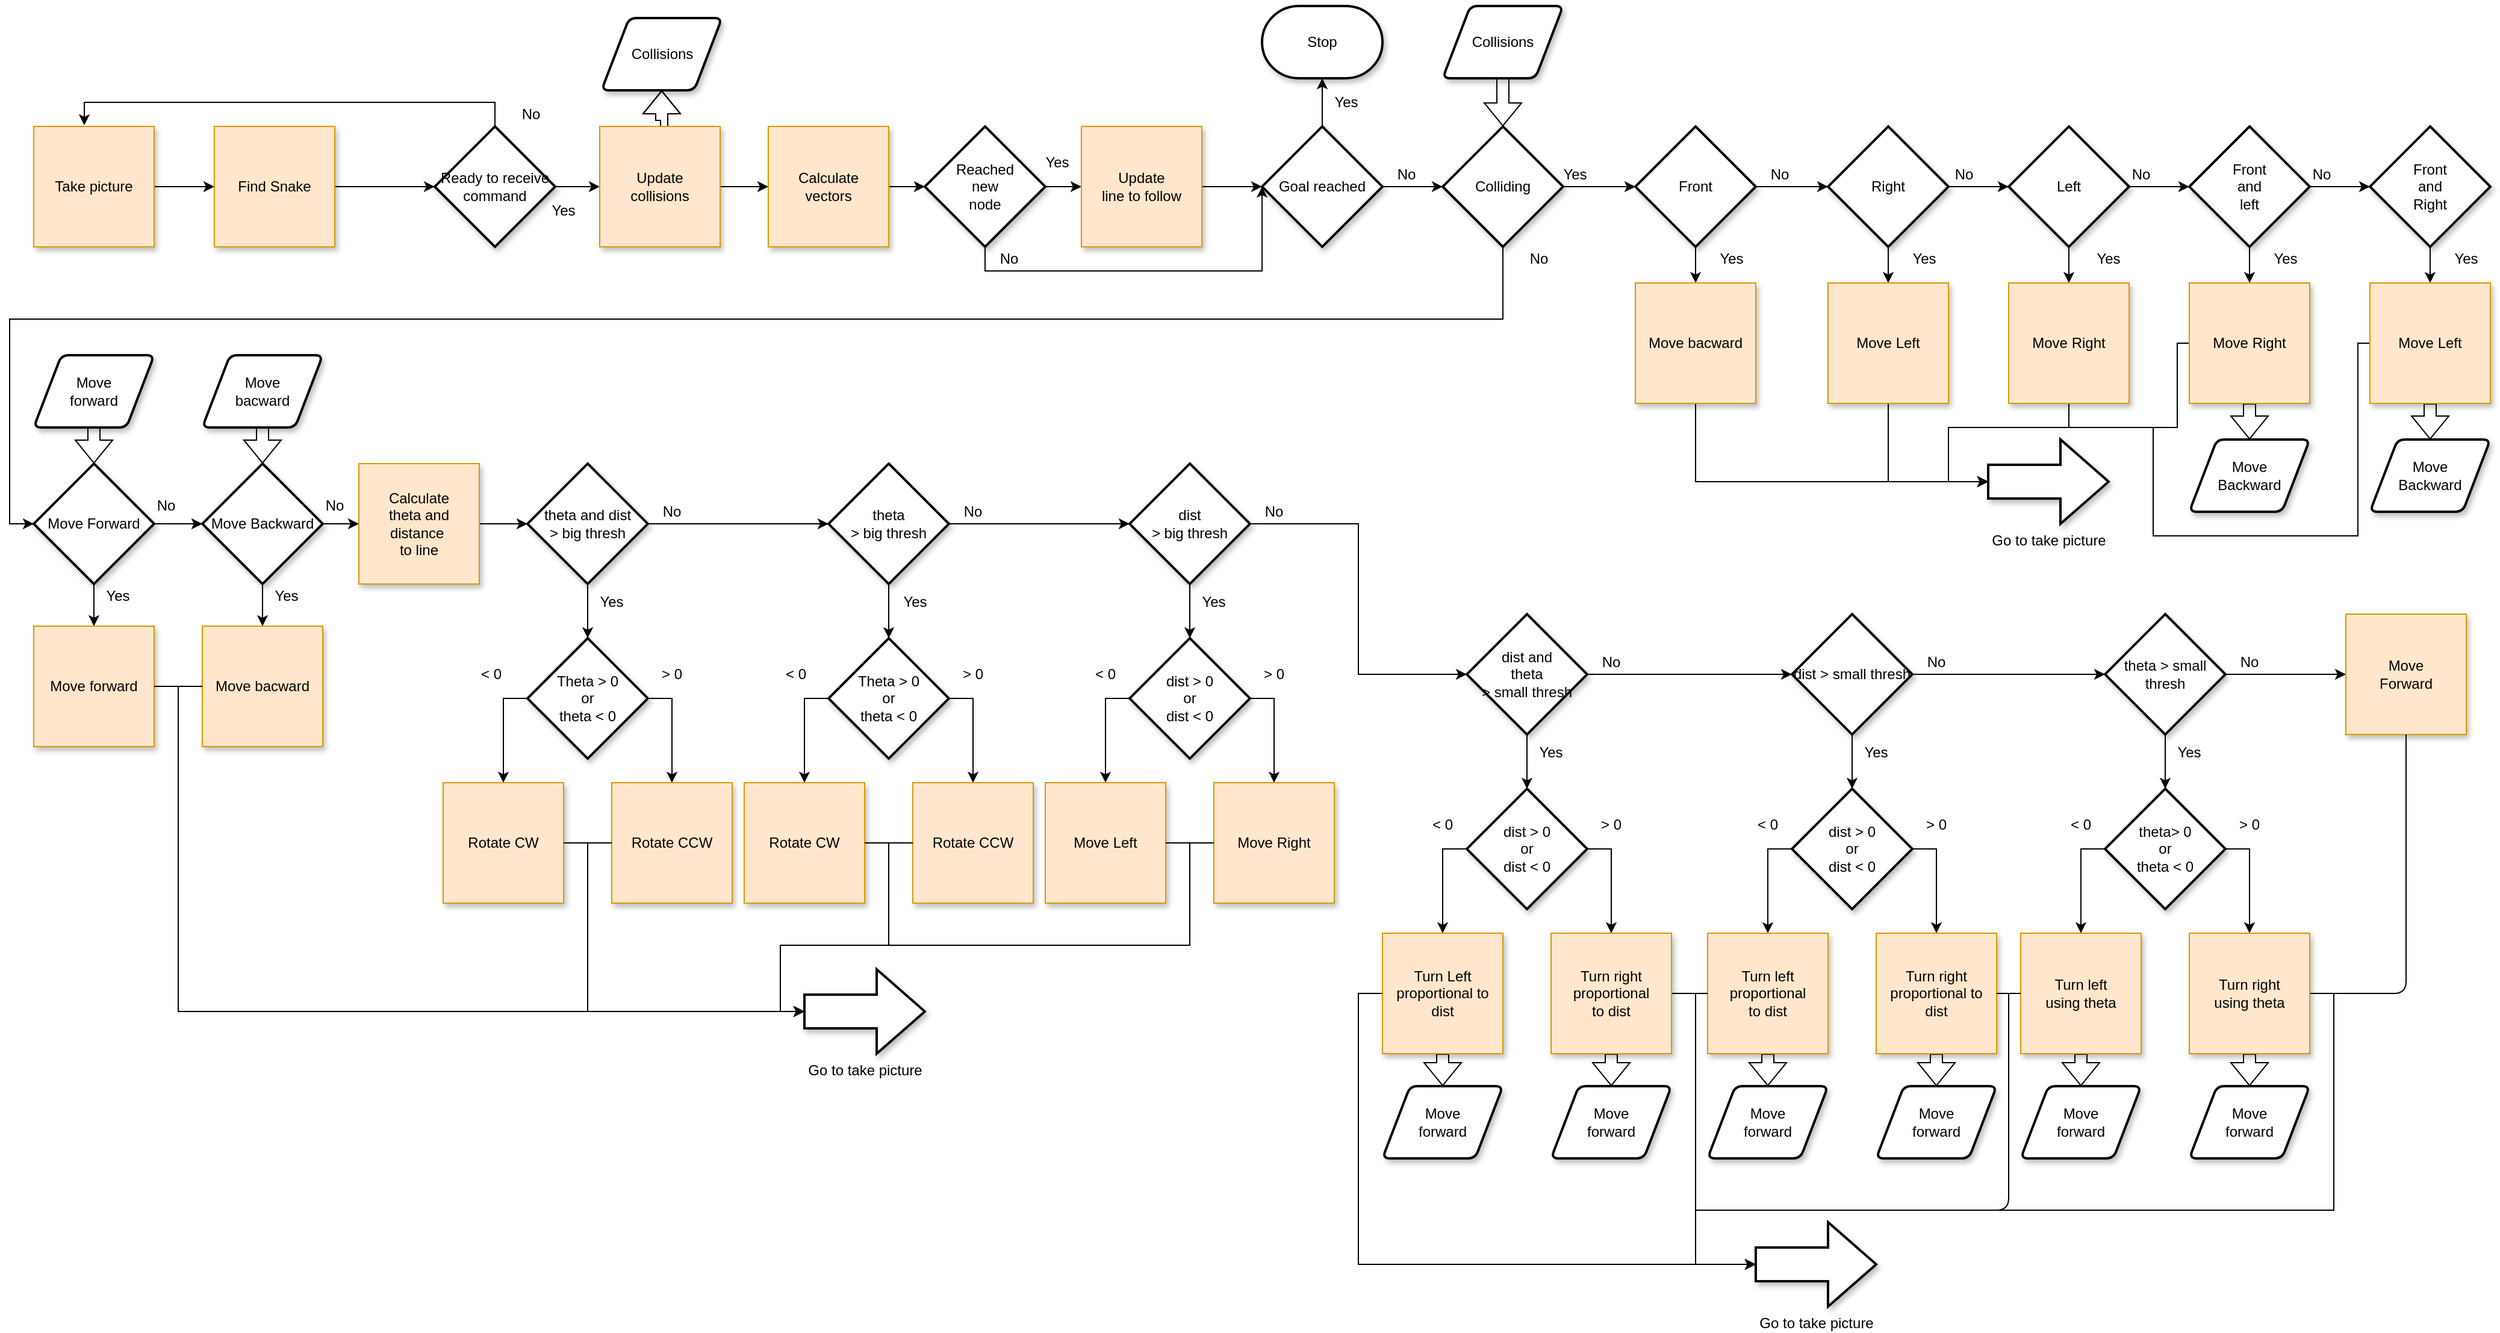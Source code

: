 <mxfile version="12.3.1" type="device" pages="1"><diagram id="HU9m40VXL6hpelF4XOhe" name="Page-1"><mxGraphModel dx="2844" dy="1524" grid="1" gridSize="10" guides="1" tooltips="1" connect="1" arrows="1" fold="1" page="1" pageScale="1" pageWidth="1169" pageHeight="1654" math="0" shadow="0"><root><mxCell id="0"/><mxCell id="1" parent="0"/><mxCell id="0qqwo3HcJ9JuOxk-O_Z4-8" style="edgeStyle=orthogonalEdgeStyle;rounded=0;orthogonalLoop=1;jettySize=auto;html=1;exitX=1;exitY=0.5;exitDx=0;exitDy=0;entryX=0;entryY=0.5;entryDx=0;entryDy=0;" edge="1" parent="1"><mxGeometry relative="1" as="geometry"><mxPoint x="180" y="230" as="sourcePoint"/><mxPoint x="230" y="230" as="targetPoint"/></mxGeometry></mxCell><mxCell id="0qqwo3HcJ9JuOxk-O_Z4-9" style="edgeStyle=orthogonalEdgeStyle;rounded=0;orthogonalLoop=1;jettySize=auto;html=1;exitX=1;exitY=0.5;exitDx=0;exitDy=0;entryX=0;entryY=0.5;entryDx=0;entryDy=0;entryPerimeter=0;" edge="1" parent="1" source="0qqwo3HcJ9JuOxk-O_Z4-13" target="0qqwo3HcJ9JuOxk-O_Z4-6"><mxGeometry relative="1" as="geometry"><mxPoint x="350" y="230" as="sourcePoint"/></mxGeometry></mxCell><mxCell id="0qqwo3HcJ9JuOxk-O_Z4-7" style="edgeStyle=orthogonalEdgeStyle;rounded=0;orthogonalLoop=1;jettySize=auto;html=1;exitX=0.5;exitY=0;exitDx=0;exitDy=0;exitPerimeter=0;entryX=0.42;entryY=-0.01;entryDx=0;entryDy=0;entryPerimeter=0;" edge="1" parent="1" source="0qqwo3HcJ9JuOxk-O_Z4-6" target="0qqwo3HcJ9JuOxk-O_Z4-12"><mxGeometry relative="1" as="geometry"><mxPoint x="120" y="190" as="targetPoint"/></mxGeometry></mxCell><mxCell id="0qqwo3HcJ9JuOxk-O_Z4-72" style="edgeStyle=orthogonalEdgeStyle;rounded=0;orthogonalLoop=1;jettySize=auto;html=1;exitX=1;exitY=0.5;exitDx=0;exitDy=0;exitPerimeter=0;entryX=0;entryY=0.5;entryDx=0;entryDy=0;" edge="1" parent="1" source="0qqwo3HcJ9JuOxk-O_Z4-6" target="0qqwo3HcJ9JuOxk-O_Z4-15"><mxGeometry relative="1" as="geometry"/></mxCell><mxCell id="0qqwo3HcJ9JuOxk-O_Z4-6" value="Ready to receive command" style="strokeWidth=2;html=1;shape=mxgraph.flowchart.decision;whiteSpace=wrap;shadow=1;fillColor=#ffffff;gradientColor=none;" vertex="1" parent="1"><mxGeometry x="413" y="180" width="100" height="100" as="geometry"/></mxCell><mxCell id="0qqwo3HcJ9JuOxk-O_Z4-10" value="No" style="text;html=1;strokeColor=none;fillColor=none;align=center;verticalAlign=middle;whiteSpace=wrap;rounded=0;shadow=1;" vertex="1" parent="1"><mxGeometry x="473" y="160" width="40" height="20" as="geometry"/></mxCell><mxCell id="0qqwo3HcJ9JuOxk-O_Z4-12" value="Take picture" style="whiteSpace=wrap;html=1;absoluteArcSize=1;shadow=1;fillColor=#ffe6cc;gradientColor=none;strokeColor=#d79b00;" vertex="1" parent="1"><mxGeometry x="80" y="180" width="100" height="100" as="geometry"/></mxCell><mxCell id="0qqwo3HcJ9JuOxk-O_Z4-13" value="Find Snake" style="whiteSpace=wrap;html=1;absoluteArcSize=1;shadow=1;fillColor=#ffe6cc;gradientColor=none;strokeColor=#d79b00;" vertex="1" parent="1"><mxGeometry x="230" y="180" width="100" height="100" as="geometry"/></mxCell><mxCell id="0qqwo3HcJ9JuOxk-O_Z4-14" value="Yes" style="text;html=1;strokeColor=none;fillColor=none;align=center;verticalAlign=middle;whiteSpace=wrap;rounded=0;shadow=1;" vertex="1" parent="1"><mxGeometry x="500" y="240" width="40" height="20" as="geometry"/></mxCell><mxCell id="0qqwo3HcJ9JuOxk-O_Z4-20" style="edgeStyle=orthogonalEdgeStyle;rounded=0;orthogonalLoop=1;jettySize=auto;html=1;exitX=1;exitY=0.5;exitDx=0;exitDy=0;" edge="1" parent="1" source="0qqwo3HcJ9JuOxk-O_Z4-15" target="0qqwo3HcJ9JuOxk-O_Z4-19"><mxGeometry relative="1" as="geometry"/></mxCell><mxCell id="0qqwo3HcJ9JuOxk-O_Z4-291" style="edgeStyle=orthogonalEdgeStyle;shape=flexArrow;rounded=0;orthogonalLoop=1;jettySize=auto;html=1;exitX=0.5;exitY=0;exitDx=0;exitDy=0;entryX=0.5;entryY=1;entryDx=0;entryDy=0;" edge="1" parent="1" source="0qqwo3HcJ9JuOxk-O_Z4-15" target="0qqwo3HcJ9JuOxk-O_Z4-17"><mxGeometry relative="1" as="geometry"/></mxCell><mxCell id="0qqwo3HcJ9JuOxk-O_Z4-15" value="Update&lt;br&gt;collisions" style="whiteSpace=wrap;html=1;absoluteArcSize=1;shadow=1;fillColor=#ffe6cc;gradientColor=none;strokeColor=#d79b00;" vertex="1" parent="1"><mxGeometry x="550" y="180" width="100" height="100" as="geometry"/></mxCell><mxCell id="0qqwo3HcJ9JuOxk-O_Z4-17" value="Collisions" style="shape=parallelogram;html=1;strokeWidth=2;perimeter=parallelogramPerimeter;whiteSpace=wrap;rounded=1;arcSize=12;size=0.23;shadow=1;fillColor=#ffffff;gradientColor=none;" vertex="1" parent="1"><mxGeometry x="551.5" y="90" width="100" height="60" as="geometry"/></mxCell><mxCell id="0qqwo3HcJ9JuOxk-O_Z4-29" style="edgeStyle=orthogonalEdgeStyle;rounded=0;orthogonalLoop=1;jettySize=auto;html=1;exitX=1;exitY=0.5;exitDx=0;exitDy=0;entryX=0;entryY=0.5;entryDx=0;entryDy=0;entryPerimeter=0;" edge="1" parent="1" source="0qqwo3HcJ9JuOxk-O_Z4-19" target="0qqwo3HcJ9JuOxk-O_Z4-21"><mxGeometry relative="1" as="geometry"/></mxCell><mxCell id="0qqwo3HcJ9JuOxk-O_Z4-19" value="Calculate&lt;br&gt;vectors" style="whiteSpace=wrap;html=1;absoluteArcSize=1;shadow=1;fillColor=#ffe6cc;gradientColor=none;strokeColor=#d79b00;" vertex="1" parent="1"><mxGeometry x="690" y="180" width="100" height="100" as="geometry"/></mxCell><mxCell id="0qqwo3HcJ9JuOxk-O_Z4-23" style="edgeStyle=orthogonalEdgeStyle;rounded=0;orthogonalLoop=1;jettySize=auto;html=1;exitX=1;exitY=0.5;exitDx=0;exitDy=0;exitPerimeter=0;" edge="1" parent="1" source="0qqwo3HcJ9JuOxk-O_Z4-21" target="0qqwo3HcJ9JuOxk-O_Z4-22"><mxGeometry relative="1" as="geometry"/></mxCell><mxCell id="0qqwo3HcJ9JuOxk-O_Z4-132" style="edgeStyle=orthogonalEdgeStyle;rounded=0;orthogonalLoop=1;jettySize=auto;html=1;exitX=0.5;exitY=1;exitDx=0;exitDy=0;exitPerimeter=0;entryX=0;entryY=0.5;entryDx=0;entryDy=0;entryPerimeter=0;" edge="1" parent="1" source="0qqwo3HcJ9JuOxk-O_Z4-21" target="0qqwo3HcJ9JuOxk-O_Z4-32"><mxGeometry relative="1" as="geometry"><Array as="points"><mxPoint x="870" y="300"/><mxPoint x="1100" y="300"/></Array></mxGeometry></mxCell><mxCell id="0qqwo3HcJ9JuOxk-O_Z4-21" value="Reached&lt;br&gt;new&lt;br&gt;node" style="strokeWidth=2;html=1;shape=mxgraph.flowchart.decision;whiteSpace=wrap;shadow=1;fillColor=#ffffff;gradientColor=none;" vertex="1" parent="1"><mxGeometry x="820" y="180" width="100" height="100" as="geometry"/></mxCell><mxCell id="0qqwo3HcJ9JuOxk-O_Z4-124" style="edgeStyle=orthogonalEdgeStyle;rounded=0;orthogonalLoop=1;jettySize=auto;html=1;exitX=1;exitY=0.5;exitDx=0;exitDy=0;entryX=0;entryY=0.5;entryDx=0;entryDy=0;entryPerimeter=0;" edge="1" parent="1" source="0qqwo3HcJ9JuOxk-O_Z4-22" target="0qqwo3HcJ9JuOxk-O_Z4-32"><mxGeometry relative="1" as="geometry"/></mxCell><mxCell id="0qqwo3HcJ9JuOxk-O_Z4-22" value="Update&lt;br&gt;line to follow" style="whiteSpace=wrap;html=1;absoluteArcSize=1;shadow=1;fillColor=#ffe6cc;gradientColor=none;strokeColor=#d79b00;" vertex="1" parent="1"><mxGeometry x="950" y="180" width="100" height="100" as="geometry"/></mxCell><mxCell id="0qqwo3HcJ9JuOxk-O_Z4-30" value="Stop" style="strokeWidth=2;html=1;shape=mxgraph.flowchart.terminator;whiteSpace=wrap;shadow=1;fillColor=#ffffff;gradientColor=none;" vertex="1" parent="1"><mxGeometry x="1100" y="80" width="100" height="60" as="geometry"/></mxCell><mxCell id="0qqwo3HcJ9JuOxk-O_Z4-86" style="edgeStyle=orthogonalEdgeStyle;rounded=0;orthogonalLoop=1;jettySize=auto;html=1;exitX=0.5;exitY=0;exitDx=0;exitDy=0;exitPerimeter=0;entryX=0.5;entryY=1;entryDx=0;entryDy=0;entryPerimeter=0;" edge="1" parent="1" source="0qqwo3HcJ9JuOxk-O_Z4-32" target="0qqwo3HcJ9JuOxk-O_Z4-30"><mxGeometry relative="1" as="geometry"/></mxCell><mxCell id="0qqwo3HcJ9JuOxk-O_Z4-121" style="edgeStyle=orthogonalEdgeStyle;rounded=0;orthogonalLoop=1;jettySize=auto;html=1;exitX=1;exitY=0.5;exitDx=0;exitDy=0;exitPerimeter=0;entryX=0;entryY=0.5;entryDx=0;entryDy=0;entryPerimeter=0;" edge="1" parent="1" source="0qqwo3HcJ9JuOxk-O_Z4-32" target="0qqwo3HcJ9JuOxk-O_Z4-46"><mxGeometry relative="1" as="geometry"/></mxCell><mxCell id="0qqwo3HcJ9JuOxk-O_Z4-245" style="edgeStyle=orthogonalEdgeStyle;rounded=0;orthogonalLoop=1;jettySize=auto;html=1;exitX=0.5;exitY=1;exitDx=0;exitDy=0;exitPerimeter=0;entryX=0;entryY=0.5;entryDx=0;entryDy=0;entryPerimeter=0;" edge="1" parent="1" source="0qqwo3HcJ9JuOxk-O_Z4-46" target="0qqwo3HcJ9JuOxk-O_Z4-232"><mxGeometry relative="1" as="geometry"><Array as="points"><mxPoint x="1300" y="340"/><mxPoint x="60" y="340"/><mxPoint x="60" y="510"/></Array></mxGeometry></mxCell><mxCell id="0qqwo3HcJ9JuOxk-O_Z4-32" value="Goal reached" style="strokeWidth=2;html=1;shape=mxgraph.flowchart.decision;whiteSpace=wrap;shadow=1;fillColor=#ffffff;gradientColor=none;" vertex="1" parent="1"><mxGeometry x="1100" y="180" width="100" height="100" as="geometry"/></mxCell><mxCell id="0qqwo3HcJ9JuOxk-O_Z4-122" style="edgeStyle=orthogonalEdgeStyle;rounded=0;orthogonalLoop=1;jettySize=auto;html=1;exitX=1;exitY=0.5;exitDx=0;exitDy=0;exitPerimeter=0;entryX=0;entryY=0.5;entryDx=0;entryDy=0;entryPerimeter=0;" edge="1" parent="1" source="0qqwo3HcJ9JuOxk-O_Z4-46" target="0qqwo3HcJ9JuOxk-O_Z4-52"><mxGeometry relative="1" as="geometry"/></mxCell><mxCell id="0qqwo3HcJ9JuOxk-O_Z4-46" value="Colliding" style="strokeWidth=2;html=1;shape=mxgraph.flowchart.decision;whiteSpace=wrap;shadow=1;fillColor=#ffffff;gradientColor=none;" vertex="1" parent="1"><mxGeometry x="1250" y="180" width="100" height="100" as="geometry"/></mxCell><mxCell id="0qqwo3HcJ9JuOxk-O_Z4-289" style="edgeStyle=orthogonalEdgeStyle;shape=flexArrow;rounded=0;orthogonalLoop=1;jettySize=auto;html=1;exitX=0.5;exitY=1;exitDx=0;exitDy=0;entryX=0.5;entryY=0;entryDx=0;entryDy=0;entryPerimeter=0;" edge="1" parent="1" source="0qqwo3HcJ9JuOxk-O_Z4-47" target="0qqwo3HcJ9JuOxk-O_Z4-46"><mxGeometry relative="1" as="geometry"/></mxCell><mxCell id="0qqwo3HcJ9JuOxk-O_Z4-47" value="Collisions" style="shape=parallelogram;html=1;strokeWidth=2;perimeter=parallelogramPerimeter;whiteSpace=wrap;rounded=1;arcSize=12;size=0.23;shadow=1;fillColor=#ffffff;gradientColor=none;" vertex="1" parent="1"><mxGeometry x="1250" y="80" width="100" height="60" as="geometry"/></mxCell><mxCell id="0qqwo3HcJ9JuOxk-O_Z4-88" style="edgeStyle=orthogonalEdgeStyle;rounded=0;orthogonalLoop=1;jettySize=auto;html=1;exitX=1;exitY=0.5;exitDx=0;exitDy=0;exitPerimeter=0;entryX=0;entryY=0.5;entryDx=0;entryDy=0;entryPerimeter=0;" edge="1" parent="1" source="0qqwo3HcJ9JuOxk-O_Z4-52" target="0qqwo3HcJ9JuOxk-O_Z4-53"><mxGeometry relative="1" as="geometry"/></mxCell><mxCell id="0qqwo3HcJ9JuOxk-O_Z4-91" style="edgeStyle=orthogonalEdgeStyle;rounded=0;orthogonalLoop=1;jettySize=auto;html=1;exitX=0.5;exitY=1;exitDx=0;exitDy=0;exitPerimeter=0;entryX=0.5;entryY=0;entryDx=0;entryDy=0;" edge="1" parent="1" source="0qqwo3HcJ9JuOxk-O_Z4-52" target="0qqwo3HcJ9JuOxk-O_Z4-59"><mxGeometry relative="1" as="geometry"/></mxCell><mxCell id="0qqwo3HcJ9JuOxk-O_Z4-52" value="Front" style="strokeWidth=2;html=1;shape=mxgraph.flowchart.decision;whiteSpace=wrap;shadow=1;fillColor=#ffffff;gradientColor=none;" vertex="1" parent="1"><mxGeometry x="1410" y="180" width="100" height="100" as="geometry"/></mxCell><mxCell id="0qqwo3HcJ9JuOxk-O_Z4-89" style="edgeStyle=orthogonalEdgeStyle;rounded=0;orthogonalLoop=1;jettySize=auto;html=1;exitX=1;exitY=0.5;exitDx=0;exitDy=0;exitPerimeter=0;entryX=0;entryY=0.5;entryDx=0;entryDy=0;entryPerimeter=0;" edge="1" parent="1" source="0qqwo3HcJ9JuOxk-O_Z4-53" target="0qqwo3HcJ9JuOxk-O_Z4-54"><mxGeometry relative="1" as="geometry"/></mxCell><mxCell id="0qqwo3HcJ9JuOxk-O_Z4-92" style="edgeStyle=orthogonalEdgeStyle;rounded=0;orthogonalLoop=1;jettySize=auto;html=1;exitX=0.5;exitY=1;exitDx=0;exitDy=0;exitPerimeter=0;entryX=0.5;entryY=0;entryDx=0;entryDy=0;" edge="1" parent="1" source="0qqwo3HcJ9JuOxk-O_Z4-53" target="0qqwo3HcJ9JuOxk-O_Z4-66"><mxGeometry relative="1" as="geometry"/></mxCell><mxCell id="0qqwo3HcJ9JuOxk-O_Z4-53" value="Right" style="strokeWidth=2;html=1;shape=mxgraph.flowchart.decision;whiteSpace=wrap;shadow=1;fillColor=#ffffff;gradientColor=none;" vertex="1" parent="1"><mxGeometry x="1570" y="180" width="100" height="100" as="geometry"/></mxCell><mxCell id="0qqwo3HcJ9JuOxk-O_Z4-93" style="edgeStyle=orthogonalEdgeStyle;rounded=0;orthogonalLoop=1;jettySize=auto;html=1;exitX=0.5;exitY=1;exitDx=0;exitDy=0;exitPerimeter=0;entryX=0.5;entryY=0;entryDx=0;entryDy=0;" edge="1" parent="1" source="0qqwo3HcJ9JuOxk-O_Z4-54" target="0qqwo3HcJ9JuOxk-O_Z4-68"><mxGeometry relative="1" as="geometry"/></mxCell><mxCell id="0qqwo3HcJ9JuOxk-O_Z4-96" style="edgeStyle=orthogonalEdgeStyle;rounded=0;orthogonalLoop=1;jettySize=auto;html=1;exitX=1;exitY=0.5;exitDx=0;exitDy=0;exitPerimeter=0;entryX=0;entryY=0.5;entryDx=0;entryDy=0;entryPerimeter=0;" edge="1" parent="1" source="0qqwo3HcJ9JuOxk-O_Z4-54" target="0qqwo3HcJ9JuOxk-O_Z4-94"><mxGeometry relative="1" as="geometry"/></mxCell><mxCell id="0qqwo3HcJ9JuOxk-O_Z4-54" value="Left" style="strokeWidth=2;html=1;shape=mxgraph.flowchart.decision;whiteSpace=wrap;shadow=1;fillColor=#ffffff;gradientColor=none;" vertex="1" parent="1"><mxGeometry x="1720" y="180" width="100" height="100" as="geometry"/></mxCell><mxCell id="0qqwo3HcJ9JuOxk-O_Z4-109" style="edgeStyle=orthogonalEdgeStyle;rounded=0;orthogonalLoop=1;jettySize=auto;html=1;exitX=0.5;exitY=1;exitDx=0;exitDy=0;entryX=0;entryY=0.5;entryDx=0;entryDy=0;entryPerimeter=0;" edge="1" parent="1" source="0qqwo3HcJ9JuOxk-O_Z4-59" target="0qqwo3HcJ9JuOxk-O_Z4-106"><mxGeometry relative="1" as="geometry"/></mxCell><mxCell id="0qqwo3HcJ9JuOxk-O_Z4-59" value="Move bacward" style="whiteSpace=wrap;html=1;absoluteArcSize=1;shadow=1;fillColor=#ffe6cc;gradientColor=none;strokeColor=#d79b00;" vertex="1" parent="1"><mxGeometry x="1410" y="310" width="100" height="100" as="geometry"/></mxCell><mxCell id="0qqwo3HcJ9JuOxk-O_Z4-111" style="edgeStyle=orthogonalEdgeStyle;rounded=0;orthogonalLoop=1;jettySize=auto;html=1;exitX=0.5;exitY=1;exitDx=0;exitDy=0;entryX=0;entryY=0.5;entryDx=0;entryDy=0;entryPerimeter=0;" edge="1" parent="1" source="0qqwo3HcJ9JuOxk-O_Z4-66" target="0qqwo3HcJ9JuOxk-O_Z4-106"><mxGeometry relative="1" as="geometry"/></mxCell><mxCell id="0qqwo3HcJ9JuOxk-O_Z4-66" value="Move Left" style="whiteSpace=wrap;html=1;absoluteArcSize=1;shadow=1;fillColor=#ffe6cc;gradientColor=none;strokeColor=#d79b00;" vertex="1" parent="1"><mxGeometry x="1570" y="310" width="100" height="100" as="geometry"/></mxCell><mxCell id="0qqwo3HcJ9JuOxk-O_Z4-112" style="edgeStyle=orthogonalEdgeStyle;rounded=0;orthogonalLoop=1;jettySize=auto;html=1;exitX=0.5;exitY=1;exitDx=0;exitDy=0;entryX=0;entryY=0.5;entryDx=0;entryDy=0;entryPerimeter=0;" edge="1" parent="1" source="0qqwo3HcJ9JuOxk-O_Z4-68" target="0qqwo3HcJ9JuOxk-O_Z4-106"><mxGeometry relative="1" as="geometry"><Array as="points"><mxPoint x="1770" y="430"/><mxPoint x="1670" y="430"/><mxPoint x="1670" y="475"/></Array></mxGeometry></mxCell><mxCell id="0qqwo3HcJ9JuOxk-O_Z4-68" value="Move Right" style="whiteSpace=wrap;html=1;absoluteArcSize=1;shadow=1;fillColor=#ffe6cc;gradientColor=none;strokeColor=#d79b00;" vertex="1" parent="1"><mxGeometry x="1720" y="310" width="100" height="100" as="geometry"/></mxCell><mxCell id="0qqwo3HcJ9JuOxk-O_Z4-97" style="edgeStyle=orthogonalEdgeStyle;rounded=0;orthogonalLoop=1;jettySize=auto;html=1;exitX=1;exitY=0.5;exitDx=0;exitDy=0;exitPerimeter=0;entryX=0;entryY=0.5;entryDx=0;entryDy=0;entryPerimeter=0;" edge="1" parent="1" source="0qqwo3HcJ9JuOxk-O_Z4-94" target="0qqwo3HcJ9JuOxk-O_Z4-95"><mxGeometry relative="1" as="geometry"/></mxCell><mxCell id="0qqwo3HcJ9JuOxk-O_Z4-104" style="edgeStyle=orthogonalEdgeStyle;rounded=0;orthogonalLoop=1;jettySize=auto;html=1;exitX=0.5;exitY=1;exitDx=0;exitDy=0;exitPerimeter=0;entryX=0.5;entryY=0;entryDx=0;entryDy=0;" edge="1" parent="1" source="0qqwo3HcJ9JuOxk-O_Z4-94" target="0qqwo3HcJ9JuOxk-O_Z4-98"><mxGeometry relative="1" as="geometry"/></mxCell><mxCell id="0qqwo3HcJ9JuOxk-O_Z4-94" value="Front&lt;br&gt;and&lt;br&gt;left" style="strokeWidth=2;html=1;shape=mxgraph.flowchart.decision;whiteSpace=wrap;shadow=1;fillColor=#ffffff;gradientColor=none;" vertex="1" parent="1"><mxGeometry x="1870" y="180" width="100" height="100" as="geometry"/></mxCell><mxCell id="0qqwo3HcJ9JuOxk-O_Z4-105" style="edgeStyle=orthogonalEdgeStyle;rounded=0;orthogonalLoop=1;jettySize=auto;html=1;exitX=0.5;exitY=1;exitDx=0;exitDy=0;exitPerimeter=0;entryX=0.5;entryY=0;entryDx=0;entryDy=0;" edge="1" parent="1" source="0qqwo3HcJ9JuOxk-O_Z4-95" target="0qqwo3HcJ9JuOxk-O_Z4-99"><mxGeometry relative="1" as="geometry"/></mxCell><mxCell id="0qqwo3HcJ9JuOxk-O_Z4-95" value="Front&lt;br&gt;and&lt;br&gt;Right" style="strokeWidth=2;html=1;shape=mxgraph.flowchart.decision;whiteSpace=wrap;shadow=1;fillColor=#ffffff;gradientColor=none;" vertex="1" parent="1"><mxGeometry x="2020" y="180" width="100" height="100" as="geometry"/></mxCell><mxCell id="0qqwo3HcJ9JuOxk-O_Z4-113" style="edgeStyle=orthogonalEdgeStyle;rounded=0;orthogonalLoop=1;jettySize=auto;html=1;exitX=0;exitY=0.5;exitDx=0;exitDy=0;entryX=0;entryY=0.5;entryDx=0;entryDy=0;entryPerimeter=0;" edge="1" parent="1" source="0qqwo3HcJ9JuOxk-O_Z4-98" target="0qqwo3HcJ9JuOxk-O_Z4-106"><mxGeometry relative="1" as="geometry"><Array as="points"><mxPoint x="1860" y="360"/><mxPoint x="1860" y="430"/><mxPoint x="1670" y="430"/><mxPoint x="1670" y="475"/></Array></mxGeometry></mxCell><mxCell id="0qqwo3HcJ9JuOxk-O_Z4-280" style="edgeStyle=orthogonalEdgeStyle;shape=flexArrow;rounded=0;orthogonalLoop=1;jettySize=auto;html=1;exitX=0.5;exitY=1;exitDx=0;exitDy=0;entryX=0.5;entryY=0;entryDx=0;entryDy=0;" edge="1" parent="1" source="0qqwo3HcJ9JuOxk-O_Z4-98" target="0qqwo3HcJ9JuOxk-O_Z4-100"><mxGeometry relative="1" as="geometry"/></mxCell><mxCell id="0qqwo3HcJ9JuOxk-O_Z4-98" value="Move Right" style="whiteSpace=wrap;html=1;absoluteArcSize=1;shadow=1;fillColor=#ffe6cc;gradientColor=none;strokeColor=#d79b00;" vertex="1" parent="1"><mxGeometry x="1870" y="310" width="100" height="100" as="geometry"/></mxCell><mxCell id="0qqwo3HcJ9JuOxk-O_Z4-114" style="edgeStyle=orthogonalEdgeStyle;rounded=0;orthogonalLoop=1;jettySize=auto;html=1;exitX=0;exitY=0.5;exitDx=0;exitDy=0;entryX=0;entryY=0.5;entryDx=0;entryDy=0;entryPerimeter=0;" edge="1" parent="1" source="0qqwo3HcJ9JuOxk-O_Z4-99" target="0qqwo3HcJ9JuOxk-O_Z4-106"><mxGeometry relative="1" as="geometry"><Array as="points"><mxPoint x="2010" y="360"/><mxPoint x="2010" y="520"/><mxPoint x="1840" y="520"/><mxPoint x="1840" y="430"/><mxPoint x="1670" y="430"/><mxPoint x="1670" y="475"/></Array></mxGeometry></mxCell><mxCell id="0qqwo3HcJ9JuOxk-O_Z4-279" style="edgeStyle=orthogonalEdgeStyle;shape=flexArrow;rounded=0;orthogonalLoop=1;jettySize=auto;html=1;exitX=0.5;exitY=1;exitDx=0;exitDy=0;entryX=0.5;entryY=0;entryDx=0;entryDy=0;" edge="1" parent="1" source="0qqwo3HcJ9JuOxk-O_Z4-99" target="0qqwo3HcJ9JuOxk-O_Z4-102"><mxGeometry relative="1" as="geometry"/></mxCell><mxCell id="0qqwo3HcJ9JuOxk-O_Z4-99" value="Move Left" style="whiteSpace=wrap;html=1;absoluteArcSize=1;shadow=1;fillColor=#ffe6cc;gradientColor=none;strokeColor=#d79b00;" vertex="1" parent="1"><mxGeometry x="2020" y="310" width="100" height="100" as="geometry"/></mxCell><mxCell id="0qqwo3HcJ9JuOxk-O_Z4-100" value="Move&lt;br&gt;Backward" style="shape=parallelogram;html=1;strokeWidth=2;perimeter=parallelogramPerimeter;whiteSpace=wrap;rounded=1;arcSize=12;size=0.23;shadow=1;fillColor=#ffffff;gradientColor=none;" vertex="1" parent="1"><mxGeometry x="1870" y="440" width="100" height="60" as="geometry"/></mxCell><mxCell id="0qqwo3HcJ9JuOxk-O_Z4-102" value="Move&lt;br&gt;Backward" style="shape=parallelogram;html=1;strokeWidth=2;perimeter=parallelogramPerimeter;whiteSpace=wrap;rounded=1;arcSize=12;size=0.23;shadow=1;fillColor=#ffffff;gradientColor=none;" vertex="1" parent="1"><mxGeometry x="2020" y="440" width="100" height="60" as="geometry"/></mxCell><mxCell id="0qqwo3HcJ9JuOxk-O_Z4-106" value="Go to take picture" style="verticalLabelPosition=bottom;verticalAlign=top;html=1;strokeWidth=2;shape=mxgraph.arrows2.arrow;dy=0.6;dx=40;notch=0;shadow=1;fillColor=#ffffff;gradientColor=none;" vertex="1" parent="1"><mxGeometry x="1703" y="440" width="100" height="70" as="geometry"/></mxCell><mxCell id="0qqwo3HcJ9JuOxk-O_Z4-116" value="Yes" style="text;html=1;strokeColor=none;fillColor=none;align=center;verticalAlign=middle;whiteSpace=wrap;rounded=0;shadow=1;" vertex="1" parent="1"><mxGeometry x="1470" y="280" width="40" height="20" as="geometry"/></mxCell><mxCell id="0qqwo3HcJ9JuOxk-O_Z4-117" value="Yes" style="text;html=1;strokeColor=none;fillColor=none;align=center;verticalAlign=middle;whiteSpace=wrap;rounded=0;shadow=1;" vertex="1" parent="1"><mxGeometry x="1630" y="280" width="40" height="20" as="geometry"/></mxCell><mxCell id="0qqwo3HcJ9JuOxk-O_Z4-118" value="Yes" style="text;html=1;strokeColor=none;fillColor=none;align=center;verticalAlign=middle;whiteSpace=wrap;rounded=0;shadow=1;" vertex="1" parent="1"><mxGeometry x="1783" y="280" width="40" height="20" as="geometry"/></mxCell><mxCell id="0qqwo3HcJ9JuOxk-O_Z4-119" value="Yes" style="text;html=1;strokeColor=none;fillColor=none;align=center;verticalAlign=middle;whiteSpace=wrap;rounded=0;shadow=1;" vertex="1" parent="1"><mxGeometry x="1930" y="280" width="40" height="20" as="geometry"/></mxCell><mxCell id="0qqwo3HcJ9JuOxk-O_Z4-120" value="Yes" style="text;html=1;strokeColor=none;fillColor=none;align=center;verticalAlign=middle;whiteSpace=wrap;rounded=0;shadow=1;" vertex="1" parent="1"><mxGeometry x="2080" y="280" width="40" height="20" as="geometry"/></mxCell><mxCell id="0qqwo3HcJ9JuOxk-O_Z4-125" value="Yes" style="text;html=1;strokeColor=none;fillColor=none;align=center;verticalAlign=middle;whiteSpace=wrap;rounded=0;shadow=1;" vertex="1" parent="1"><mxGeometry x="1150" y="150" width="40" height="20" as="geometry"/></mxCell><mxCell id="0qqwo3HcJ9JuOxk-O_Z4-126" value="No" style="text;html=1;strokeColor=none;fillColor=none;align=center;verticalAlign=middle;whiteSpace=wrap;rounded=0;shadow=1;" vertex="1" parent="1"><mxGeometry x="1200" y="210" width="40" height="20" as="geometry"/></mxCell><mxCell id="0qqwo3HcJ9JuOxk-O_Z4-127" value="No" style="text;html=1;strokeColor=none;fillColor=none;align=center;verticalAlign=middle;whiteSpace=wrap;rounded=0;shadow=1;" vertex="1" parent="1"><mxGeometry x="1310" y="280" width="40" height="20" as="geometry"/></mxCell><mxCell id="0qqwo3HcJ9JuOxk-O_Z4-128" value="No" style="text;html=1;strokeColor=none;fillColor=none;align=center;verticalAlign=middle;whiteSpace=wrap;rounded=0;shadow=1;" vertex="1" parent="1"><mxGeometry x="1510" y="210" width="40" height="20" as="geometry"/></mxCell><mxCell id="0qqwo3HcJ9JuOxk-O_Z4-129" value="No" style="text;html=1;strokeColor=none;fillColor=none;align=center;verticalAlign=middle;whiteSpace=wrap;rounded=0;shadow=1;" vertex="1" parent="1"><mxGeometry x="1663" y="210" width="40" height="20" as="geometry"/></mxCell><mxCell id="0qqwo3HcJ9JuOxk-O_Z4-130" value="No" style="text;html=1;strokeColor=none;fillColor=none;align=center;verticalAlign=middle;whiteSpace=wrap;rounded=0;shadow=1;" vertex="1" parent="1"><mxGeometry x="1810" y="210" width="40" height="20" as="geometry"/></mxCell><mxCell id="0qqwo3HcJ9JuOxk-O_Z4-131" value="No" style="text;html=1;strokeColor=none;fillColor=none;align=center;verticalAlign=middle;whiteSpace=wrap;rounded=0;shadow=1;" vertex="1" parent="1"><mxGeometry x="1960" y="210" width="40" height="20" as="geometry"/></mxCell><mxCell id="0qqwo3HcJ9JuOxk-O_Z4-133" value="Yes" style="text;html=1;strokeColor=none;fillColor=none;align=center;verticalAlign=middle;whiteSpace=wrap;rounded=0;shadow=1;" vertex="1" parent="1"><mxGeometry x="910" y="200" width="40" height="20" as="geometry"/></mxCell><mxCell id="0qqwo3HcJ9JuOxk-O_Z4-134" value="No" style="text;html=1;strokeColor=none;fillColor=none;align=center;verticalAlign=middle;whiteSpace=wrap;rounded=0;shadow=1;" vertex="1" parent="1"><mxGeometry x="870" y="280" width="40" height="20" as="geometry"/></mxCell><mxCell id="0qqwo3HcJ9JuOxk-O_Z4-138" style="edgeStyle=orthogonalEdgeStyle;rounded=0;orthogonalLoop=1;jettySize=auto;html=1;exitX=1;exitY=0.5;exitDx=0;exitDy=0;entryX=0;entryY=0.5;entryDx=0;entryDy=0;entryPerimeter=0;" edge="1" parent="1" source="0qqwo3HcJ9JuOxk-O_Z4-135" target="0qqwo3HcJ9JuOxk-O_Z4-137"><mxGeometry relative="1" as="geometry"/></mxCell><mxCell id="0qqwo3HcJ9JuOxk-O_Z4-135" value="Calculate&lt;br&gt;theta and&lt;br&gt;distance&amp;nbsp;&lt;br&gt;to line" style="whiteSpace=wrap;html=1;absoluteArcSize=1;shadow=1;fillColor=#ffe6cc;gradientColor=none;strokeColor=#d79b00;" vertex="1" parent="1"><mxGeometry x="350" y="460" width="100" height="100" as="geometry"/></mxCell><mxCell id="0qqwo3HcJ9JuOxk-O_Z4-142" style="edgeStyle=orthogonalEdgeStyle;rounded=0;orthogonalLoop=1;jettySize=auto;html=1;exitX=0.5;exitY=1;exitDx=0;exitDy=0;exitPerimeter=0;entryX=0.5;entryY=0;entryDx=0;entryDy=0;entryPerimeter=0;" edge="1" parent="1" source="0qqwo3HcJ9JuOxk-O_Z4-137" target="0qqwo3HcJ9JuOxk-O_Z4-144"><mxGeometry relative="1" as="geometry"><mxPoint x="550" y="605" as="targetPoint"/></mxGeometry></mxCell><mxCell id="0qqwo3HcJ9JuOxk-O_Z4-162" style="edgeStyle=orthogonalEdgeStyle;rounded=0;orthogonalLoop=1;jettySize=auto;html=1;exitX=1;exitY=0.5;exitDx=0;exitDy=0;exitPerimeter=0;entryX=0;entryY=0.5;entryDx=0;entryDy=0;entryPerimeter=0;" edge="1" parent="1" source="0qqwo3HcJ9JuOxk-O_Z4-137" target="0qqwo3HcJ9JuOxk-O_Z4-157"><mxGeometry relative="1" as="geometry"/></mxCell><mxCell id="0qqwo3HcJ9JuOxk-O_Z4-137" value="theta and dist&lt;br&gt;&amp;gt; big thresh" style="strokeWidth=2;html=1;shape=mxgraph.flowchart.decision;whiteSpace=wrap;shadow=1;fillColor=#ffffff;gradientColor=none;" vertex="1" parent="1"><mxGeometry x="490" y="460" width="100" height="100" as="geometry"/></mxCell><mxCell id="0qqwo3HcJ9JuOxk-O_Z4-146" style="edgeStyle=orthogonalEdgeStyle;rounded=0;orthogonalLoop=1;jettySize=auto;html=1;exitX=0;exitY=0.5;exitDx=0;exitDy=0;exitPerimeter=0;entryX=0.5;entryY=0;entryDx=0;entryDy=0;" edge="1" parent="1" source="0qqwo3HcJ9JuOxk-O_Z4-144" target="0qqwo3HcJ9JuOxk-O_Z4-145"><mxGeometry relative="1" as="geometry"/></mxCell><mxCell id="0qqwo3HcJ9JuOxk-O_Z4-149" style="edgeStyle=orthogonalEdgeStyle;rounded=0;orthogonalLoop=1;jettySize=auto;html=1;exitX=1;exitY=0.5;exitDx=0;exitDy=0;exitPerimeter=0;entryX=0.5;entryY=0;entryDx=0;entryDy=0;" edge="1" parent="1" source="0qqwo3HcJ9JuOxk-O_Z4-144" target="0qqwo3HcJ9JuOxk-O_Z4-147"><mxGeometry relative="1" as="geometry"/></mxCell><mxCell id="0qqwo3HcJ9JuOxk-O_Z4-144" value="Theta &amp;gt; 0&lt;br&gt;or&lt;br&gt;theta &amp;lt; 0" style="strokeWidth=2;html=1;shape=mxgraph.flowchart.decision;whiteSpace=wrap;shadow=1;fillColor=#ffffff;gradientColor=none;" vertex="1" parent="1"><mxGeometry x="490" y="605" width="100" height="100" as="geometry"/></mxCell><mxCell id="0qqwo3HcJ9JuOxk-O_Z4-145" value="Rotate CW" style="whiteSpace=wrap;html=1;absoluteArcSize=1;shadow=1;fillColor=#ffe6cc;gradientColor=none;strokeColor=#d79b00;" vertex="1" parent="1"><mxGeometry x="420" y="725" width="100" height="100" as="geometry"/></mxCell><mxCell id="0qqwo3HcJ9JuOxk-O_Z4-273" style="edgeStyle=orthogonalEdgeStyle;rounded=0;orthogonalLoop=1;jettySize=auto;html=1;exitX=0;exitY=0.5;exitDx=0;exitDy=0;entryX=0;entryY=0.5;entryDx=0;entryDy=0;entryPerimeter=0;" edge="1" parent="1" source="0qqwo3HcJ9JuOxk-O_Z4-147" target="0qqwo3HcJ9JuOxk-O_Z4-267"><mxGeometry relative="1" as="geometry"/></mxCell><mxCell id="0qqwo3HcJ9JuOxk-O_Z4-147" value="Rotate CCW" style="whiteSpace=wrap;html=1;absoluteArcSize=1;shadow=1;fillColor=#ffe6cc;gradientColor=none;strokeColor=#d79b00;" vertex="1" parent="1"><mxGeometry x="560" y="725" width="100" height="100" as="geometry"/></mxCell><mxCell id="0qqwo3HcJ9JuOxk-O_Z4-156" style="edgeStyle=orthogonalEdgeStyle;rounded=0;orthogonalLoop=1;jettySize=auto;html=1;exitX=0.5;exitY=1;exitDx=0;exitDy=0;exitPerimeter=0;entryX=0.5;entryY=0;entryDx=0;entryDy=0;entryPerimeter=0;" edge="1" parent="1" source="0qqwo3HcJ9JuOxk-O_Z4-157" target="0qqwo3HcJ9JuOxk-O_Z4-159"><mxGeometry relative="1" as="geometry"><mxPoint x="800" y="605" as="targetPoint"/></mxGeometry></mxCell><mxCell id="0qqwo3HcJ9JuOxk-O_Z4-171" style="edgeStyle=orthogonalEdgeStyle;rounded=0;orthogonalLoop=1;jettySize=auto;html=1;exitX=1;exitY=0.5;exitDx=0;exitDy=0;exitPerimeter=0;entryX=0;entryY=0.5;entryDx=0;entryDy=0;entryPerimeter=0;" edge="1" parent="1" source="0qqwo3HcJ9JuOxk-O_Z4-157" target="0qqwo3HcJ9JuOxk-O_Z4-165"><mxGeometry relative="1" as="geometry"/></mxCell><mxCell id="0qqwo3HcJ9JuOxk-O_Z4-157" value="theta&lt;br&gt;&amp;gt; big thresh" style="strokeWidth=2;html=1;shape=mxgraph.flowchart.decision;whiteSpace=wrap;shadow=1;fillColor=#ffffff;gradientColor=none;" vertex="1" parent="1"><mxGeometry x="740" y="460" width="100" height="100" as="geometry"/></mxCell><mxCell id="0qqwo3HcJ9JuOxk-O_Z4-158" style="edgeStyle=orthogonalEdgeStyle;rounded=0;orthogonalLoop=1;jettySize=auto;html=1;exitX=1;exitY=0.5;exitDx=0;exitDy=0;exitPerimeter=0;entryX=0.5;entryY=0;entryDx=0;entryDy=0;" edge="1" parent="1" source="0qqwo3HcJ9JuOxk-O_Z4-159" target="0qqwo3HcJ9JuOxk-O_Z4-161"><mxGeometry relative="1" as="geometry"/></mxCell><mxCell id="0qqwo3HcJ9JuOxk-O_Z4-163" style="edgeStyle=orthogonalEdgeStyle;rounded=0;orthogonalLoop=1;jettySize=auto;html=1;exitX=0;exitY=0.5;exitDx=0;exitDy=0;exitPerimeter=0;entryX=0.5;entryY=0;entryDx=0;entryDy=0;" edge="1" parent="1" source="0qqwo3HcJ9JuOxk-O_Z4-159" target="0qqwo3HcJ9JuOxk-O_Z4-160"><mxGeometry relative="1" as="geometry"/></mxCell><mxCell id="0qqwo3HcJ9JuOxk-O_Z4-159" value="Theta &amp;gt; 0&lt;br&gt;or&lt;br&gt;theta &amp;lt; 0" style="strokeWidth=2;html=1;shape=mxgraph.flowchart.decision;whiteSpace=wrap;shadow=1;fillColor=#ffffff;gradientColor=none;" vertex="1" parent="1"><mxGeometry x="740" y="605" width="100" height="100" as="geometry"/></mxCell><mxCell id="0qqwo3HcJ9JuOxk-O_Z4-160" value="Rotate CW" style="whiteSpace=wrap;html=1;absoluteArcSize=1;shadow=1;fillColor=#ffe6cc;gradientColor=none;strokeColor=#d79b00;" vertex="1" parent="1"><mxGeometry x="670" y="725" width="100" height="100" as="geometry"/></mxCell><mxCell id="0qqwo3HcJ9JuOxk-O_Z4-271" style="edgeStyle=orthogonalEdgeStyle;rounded=0;orthogonalLoop=1;jettySize=auto;html=1;exitX=0;exitY=0.5;exitDx=0;exitDy=0;entryX=0;entryY=0.5;entryDx=0;entryDy=0;entryPerimeter=0;" edge="1" parent="1" source="0qqwo3HcJ9JuOxk-O_Z4-161" target="0qqwo3HcJ9JuOxk-O_Z4-267"><mxGeometry relative="1" as="geometry"><Array as="points"><mxPoint x="790" y="775"/><mxPoint x="790" y="860"/><mxPoint x="700" y="860"/><mxPoint x="700" y="915"/></Array></mxGeometry></mxCell><mxCell id="0qqwo3HcJ9JuOxk-O_Z4-161" value="Rotate CCW" style="whiteSpace=wrap;html=1;absoluteArcSize=1;shadow=1;fillColor=#ffe6cc;gradientColor=none;strokeColor=#d79b00;" vertex="1" parent="1"><mxGeometry x="810" y="725" width="100" height="100" as="geometry"/></mxCell><mxCell id="0qqwo3HcJ9JuOxk-O_Z4-164" style="edgeStyle=orthogonalEdgeStyle;rounded=0;orthogonalLoop=1;jettySize=auto;html=1;exitX=0.5;exitY=1;exitDx=0;exitDy=0;exitPerimeter=0;entryX=0.5;entryY=0;entryDx=0;entryDy=0;entryPerimeter=0;" edge="1" parent="1" source="0qqwo3HcJ9JuOxk-O_Z4-165" target="0qqwo3HcJ9JuOxk-O_Z4-168"><mxGeometry relative="1" as="geometry"><mxPoint x="1050" y="605" as="targetPoint"/></mxGeometry></mxCell><mxCell id="0qqwo3HcJ9JuOxk-O_Z4-195" style="edgeStyle=orthogonalEdgeStyle;rounded=0;orthogonalLoop=1;jettySize=auto;html=1;exitX=1;exitY=0.5;exitDx=0;exitDy=0;exitPerimeter=0;entryX=0;entryY=0.5;entryDx=0;entryDy=0;entryPerimeter=0;" edge="1" parent="1" source="0qqwo3HcJ9JuOxk-O_Z4-165" target="0qqwo3HcJ9JuOxk-O_Z4-185"><mxGeometry relative="1" as="geometry"/></mxCell><mxCell id="0qqwo3HcJ9JuOxk-O_Z4-165" value="dist&lt;br&gt;&amp;gt; big thresh" style="strokeWidth=2;html=1;shape=mxgraph.flowchart.decision;whiteSpace=wrap;shadow=1;fillColor=#ffffff;gradientColor=none;" vertex="1" parent="1"><mxGeometry x="990" y="460" width="100" height="100" as="geometry"/></mxCell><mxCell id="0qqwo3HcJ9JuOxk-O_Z4-166" style="edgeStyle=orthogonalEdgeStyle;rounded=0;orthogonalLoop=1;jettySize=auto;html=1;exitX=1;exitY=0.5;exitDx=0;exitDy=0;exitPerimeter=0;entryX=0.5;entryY=0;entryDx=0;entryDy=0;" edge="1" parent="1" source="0qqwo3HcJ9JuOxk-O_Z4-168" target="0qqwo3HcJ9JuOxk-O_Z4-170"><mxGeometry relative="1" as="geometry"/></mxCell><mxCell id="0qqwo3HcJ9JuOxk-O_Z4-167" style="edgeStyle=orthogonalEdgeStyle;rounded=0;orthogonalLoop=1;jettySize=auto;html=1;exitX=0;exitY=0.5;exitDx=0;exitDy=0;exitPerimeter=0;entryX=0.5;entryY=0;entryDx=0;entryDy=0;" edge="1" parent="1" source="0qqwo3HcJ9JuOxk-O_Z4-168" target="0qqwo3HcJ9JuOxk-O_Z4-169"><mxGeometry relative="1" as="geometry"/></mxCell><mxCell id="0qqwo3HcJ9JuOxk-O_Z4-168" value="dist &amp;gt; 0&lt;br&gt;or&lt;br&gt;dist &amp;lt; 0" style="strokeWidth=2;html=1;shape=mxgraph.flowchart.decision;whiteSpace=wrap;shadow=1;fillColor=#ffffff;gradientColor=none;" vertex="1" parent="1"><mxGeometry x="990" y="605" width="100" height="100" as="geometry"/></mxCell><mxCell id="0qqwo3HcJ9JuOxk-O_Z4-169" value="Move Left" style="whiteSpace=wrap;html=1;absoluteArcSize=1;shadow=1;fillColor=#ffe6cc;gradientColor=none;strokeColor=#d79b00;" vertex="1" parent="1"><mxGeometry x="920" y="725" width="100" height="100" as="geometry"/></mxCell><mxCell id="0qqwo3HcJ9JuOxk-O_Z4-268" style="edgeStyle=orthogonalEdgeStyle;rounded=0;orthogonalLoop=1;jettySize=auto;html=1;exitX=0;exitY=0.5;exitDx=0;exitDy=0;entryX=0;entryY=0.5;entryDx=0;entryDy=0;entryPerimeter=0;" edge="1" parent="1" source="0qqwo3HcJ9JuOxk-O_Z4-170" target="0qqwo3HcJ9JuOxk-O_Z4-267"><mxGeometry relative="1" as="geometry"><Array as="points"><mxPoint x="1040" y="775"/><mxPoint x="1040" y="860"/><mxPoint x="700" y="860"/><mxPoint x="700" y="915"/></Array></mxGeometry></mxCell><mxCell id="0qqwo3HcJ9JuOxk-O_Z4-170" value="Move Right" style="whiteSpace=wrap;html=1;absoluteArcSize=1;shadow=1;fillColor=#ffe6cc;gradientColor=none;strokeColor=#d79b00;" vertex="1" parent="1"><mxGeometry x="1060" y="725" width="100" height="100" as="geometry"/></mxCell><mxCell id="0qqwo3HcJ9JuOxk-O_Z4-172" value="Yes" style="text;html=1;strokeColor=none;fillColor=none;align=center;verticalAlign=middle;whiteSpace=wrap;rounded=0;shadow=1;" vertex="1" parent="1"><mxGeometry x="540" y="565" width="40" height="20" as="geometry"/></mxCell><mxCell id="0qqwo3HcJ9JuOxk-O_Z4-173" value="Yes" style="text;html=1;strokeColor=none;fillColor=none;align=center;verticalAlign=middle;whiteSpace=wrap;rounded=0;shadow=1;" vertex="1" parent="1"><mxGeometry x="791.5" y="565" width="40" height="20" as="geometry"/></mxCell><mxCell id="0qqwo3HcJ9JuOxk-O_Z4-174" value="Yes" style="text;html=1;strokeColor=none;fillColor=none;align=center;verticalAlign=middle;whiteSpace=wrap;rounded=0;shadow=1;" vertex="1" parent="1"><mxGeometry x="1040" y="565" width="40" height="20" as="geometry"/></mxCell><mxCell id="0qqwo3HcJ9JuOxk-O_Z4-175" value="No" style="text;html=1;strokeColor=none;fillColor=none;align=center;verticalAlign=middle;whiteSpace=wrap;rounded=0;shadow=1;" vertex="1" parent="1"><mxGeometry x="590" y="490" width="40" height="20" as="geometry"/></mxCell><mxCell id="0qqwo3HcJ9JuOxk-O_Z4-176" value="No" style="text;html=1;strokeColor=none;fillColor=none;align=center;verticalAlign=middle;whiteSpace=wrap;rounded=0;shadow=1;" vertex="1" parent="1"><mxGeometry x="840" y="490" width="40" height="20" as="geometry"/></mxCell><mxCell id="0qqwo3HcJ9JuOxk-O_Z4-177" value="No" style="text;html=1;strokeColor=none;fillColor=none;align=center;verticalAlign=middle;whiteSpace=wrap;rounded=0;shadow=1;" vertex="1" parent="1"><mxGeometry x="1090" y="490" width="40" height="20" as="geometry"/></mxCell><mxCell id="0qqwo3HcJ9JuOxk-O_Z4-178" value="&amp;gt; 0" style="text;html=1;strokeColor=none;fillColor=none;align=center;verticalAlign=middle;whiteSpace=wrap;rounded=0;shadow=1;" vertex="1" parent="1"><mxGeometry x="590" y="625" width="40" height="20" as="geometry"/></mxCell><mxCell id="0qqwo3HcJ9JuOxk-O_Z4-179" value="&amp;gt; 0" style="text;html=1;strokeColor=none;fillColor=none;align=center;verticalAlign=middle;whiteSpace=wrap;rounded=0;shadow=1;" vertex="1" parent="1"><mxGeometry x="840" y="625" width="40" height="20" as="geometry"/></mxCell><mxCell id="0qqwo3HcJ9JuOxk-O_Z4-180" value="&amp;lt; 0" style="text;html=1;strokeColor=none;fillColor=none;align=center;verticalAlign=middle;whiteSpace=wrap;rounded=0;shadow=1;" vertex="1" parent="1"><mxGeometry x="440" y="625" width="40" height="20" as="geometry"/></mxCell><mxCell id="0qqwo3HcJ9JuOxk-O_Z4-181" value="&amp;lt; 0" style="text;html=1;strokeColor=none;fillColor=none;align=center;verticalAlign=middle;whiteSpace=wrap;rounded=0;shadow=1;" vertex="1" parent="1"><mxGeometry x="693" y="625" width="40" height="20" as="geometry"/></mxCell><mxCell id="0qqwo3HcJ9JuOxk-O_Z4-182" value="&amp;gt; 0" style="text;html=1;strokeColor=none;fillColor=none;align=center;verticalAlign=middle;whiteSpace=wrap;rounded=0;shadow=1;" vertex="1" parent="1"><mxGeometry x="1090" y="625" width="40" height="20" as="geometry"/></mxCell><mxCell id="0qqwo3HcJ9JuOxk-O_Z4-183" value="&amp;lt; 0" style="text;html=1;strokeColor=none;fillColor=none;align=center;verticalAlign=middle;whiteSpace=wrap;rounded=0;shadow=1;" vertex="1" parent="1"><mxGeometry x="950" y="625" width="40" height="20" as="geometry"/></mxCell><mxCell id="0qqwo3HcJ9JuOxk-O_Z4-184" style="edgeStyle=orthogonalEdgeStyle;rounded=0;orthogonalLoop=1;jettySize=auto;html=1;exitX=0.5;exitY=1;exitDx=0;exitDy=0;exitPerimeter=0;entryX=0.5;entryY=0;entryDx=0;entryDy=0;entryPerimeter=0;" edge="1" parent="1" source="0qqwo3HcJ9JuOxk-O_Z4-185" target="0qqwo3HcJ9JuOxk-O_Z4-188"><mxGeometry relative="1" as="geometry"><mxPoint x="1330" y="730" as="targetPoint"/></mxGeometry></mxCell><mxCell id="0qqwo3HcJ9JuOxk-O_Z4-251" style="edgeStyle=orthogonalEdgeStyle;rounded=0;orthogonalLoop=1;jettySize=auto;html=1;exitX=1;exitY=0.5;exitDx=0;exitDy=0;exitPerimeter=0;entryX=0;entryY=0.5;entryDx=0;entryDy=0;entryPerimeter=0;" edge="1" parent="1" source="0qqwo3HcJ9JuOxk-O_Z4-185" target="0qqwo3HcJ9JuOxk-O_Z4-201"><mxGeometry relative="1" as="geometry"/></mxCell><mxCell id="0qqwo3HcJ9JuOxk-O_Z4-185" value="dist and&lt;br&gt;theta&lt;br&gt;&amp;gt; small thresh" style="strokeWidth=2;html=1;shape=mxgraph.flowchart.decision;whiteSpace=wrap;shadow=1;fillColor=#ffffff;gradientColor=none;" vertex="1" parent="1"><mxGeometry x="1270" y="585" width="100" height="100" as="geometry"/></mxCell><mxCell id="0qqwo3HcJ9JuOxk-O_Z4-186" style="edgeStyle=orthogonalEdgeStyle;rounded=0;orthogonalLoop=1;jettySize=auto;html=1;exitX=1;exitY=0.5;exitDx=0;exitDy=0;exitPerimeter=0;entryX=0.5;entryY=0;entryDx=0;entryDy=0;" edge="1" parent="1" source="0qqwo3HcJ9JuOxk-O_Z4-188" target="0qqwo3HcJ9JuOxk-O_Z4-190"><mxGeometry relative="1" as="geometry"/></mxCell><mxCell id="0qqwo3HcJ9JuOxk-O_Z4-187" style="edgeStyle=orthogonalEdgeStyle;rounded=0;orthogonalLoop=1;jettySize=auto;html=1;exitX=0;exitY=0.5;exitDx=0;exitDy=0;exitPerimeter=0;entryX=0.5;entryY=0;entryDx=0;entryDy=0;" edge="1" parent="1" source="0qqwo3HcJ9JuOxk-O_Z4-188" target="0qqwo3HcJ9JuOxk-O_Z4-189"><mxGeometry relative="1" as="geometry"/></mxCell><mxCell id="0qqwo3HcJ9JuOxk-O_Z4-188" value="dist &amp;gt; 0&lt;br&gt;or&lt;br&gt;dist &amp;lt; 0" style="strokeWidth=2;html=1;shape=mxgraph.flowchart.decision;whiteSpace=wrap;shadow=1;fillColor=#ffffff;gradientColor=none;" vertex="1" parent="1"><mxGeometry x="1270" y="730" width="100" height="100" as="geometry"/></mxCell><mxCell id="0qqwo3HcJ9JuOxk-O_Z4-263" style="edgeStyle=orthogonalEdgeStyle;rounded=0;orthogonalLoop=1;jettySize=auto;html=1;exitX=0;exitY=0.5;exitDx=0;exitDy=0;entryX=0;entryY=0.5;entryDx=0;entryDy=0;entryPerimeter=0;" edge="1" parent="1" source="0qqwo3HcJ9JuOxk-O_Z4-189" target="0qqwo3HcJ9JuOxk-O_Z4-254"><mxGeometry relative="1" as="geometry"/></mxCell><mxCell id="0qqwo3HcJ9JuOxk-O_Z4-288" style="edgeStyle=orthogonalEdgeStyle;shape=flexArrow;rounded=0;orthogonalLoop=1;jettySize=auto;html=1;exitX=0.5;exitY=1;exitDx=0;exitDy=0;entryX=0.5;entryY=0;entryDx=0;entryDy=0;" edge="1" parent="1" source="0qqwo3HcJ9JuOxk-O_Z4-189" target="0qqwo3HcJ9JuOxk-O_Z4-196"><mxGeometry relative="1" as="geometry"/></mxCell><mxCell id="0qqwo3HcJ9JuOxk-O_Z4-189" value="Turn Left&lt;br&gt;proportional to dist" style="whiteSpace=wrap;html=1;absoluteArcSize=1;shadow=1;fillColor=#ffe6cc;gradientColor=none;strokeColor=#d79b00;" vertex="1" parent="1"><mxGeometry x="1200" y="850" width="100" height="100" as="geometry"/></mxCell><mxCell id="0qqwo3HcJ9JuOxk-O_Z4-255" style="edgeStyle=orthogonalEdgeStyle;rounded=0;orthogonalLoop=1;jettySize=auto;html=1;exitX=1;exitY=0.5;exitDx=0;exitDy=0;entryX=0;entryY=0.5;entryDx=0;entryDy=0;entryPerimeter=0;" edge="1" parent="1" source="0qqwo3HcJ9JuOxk-O_Z4-190" target="0qqwo3HcJ9JuOxk-O_Z4-254"><mxGeometry relative="1" as="geometry"><Array as="points"><mxPoint x="1460" y="900"/><mxPoint x="1460" y="1125"/></Array></mxGeometry></mxCell><mxCell id="0qqwo3HcJ9JuOxk-O_Z4-287" style="edgeStyle=orthogonalEdgeStyle;shape=flexArrow;rounded=0;orthogonalLoop=1;jettySize=auto;html=1;exitX=0.5;exitY=1;exitDx=0;exitDy=0;entryX=0.5;entryY=0;entryDx=0;entryDy=0;" edge="1" parent="1" source="0qqwo3HcJ9JuOxk-O_Z4-190" target="0qqwo3HcJ9JuOxk-O_Z4-198"><mxGeometry relative="1" as="geometry"/></mxCell><mxCell id="0qqwo3HcJ9JuOxk-O_Z4-190" value="Turn right&lt;br&gt;proportional&lt;br&gt;to dist" style="whiteSpace=wrap;html=1;absoluteArcSize=1;shadow=1;fillColor=#ffe6cc;gradientColor=none;strokeColor=#d79b00;" vertex="1" parent="1"><mxGeometry x="1340" y="850" width="100" height="100" as="geometry"/></mxCell><mxCell id="0qqwo3HcJ9JuOxk-O_Z4-191" value="Yes" style="text;html=1;strokeColor=none;fillColor=none;align=center;verticalAlign=middle;whiteSpace=wrap;rounded=0;shadow=1;" vertex="1" parent="1"><mxGeometry x="1320" y="690" width="40" height="20" as="geometry"/></mxCell><mxCell id="0qqwo3HcJ9JuOxk-O_Z4-192" value="No" style="text;html=1;strokeColor=none;fillColor=none;align=center;verticalAlign=middle;whiteSpace=wrap;rounded=0;shadow=1;" vertex="1" parent="1"><mxGeometry x="1370" y="615" width="40" height="20" as="geometry"/></mxCell><mxCell id="0qqwo3HcJ9JuOxk-O_Z4-193" value="&amp;gt; 0" style="text;html=1;strokeColor=none;fillColor=none;align=center;verticalAlign=middle;whiteSpace=wrap;rounded=0;shadow=1;" vertex="1" parent="1"><mxGeometry x="1370" y="750" width="40" height="20" as="geometry"/></mxCell><mxCell id="0qqwo3HcJ9JuOxk-O_Z4-194" value="&amp;lt; 0" style="text;html=1;strokeColor=none;fillColor=none;align=center;verticalAlign=middle;whiteSpace=wrap;rounded=0;shadow=1;" vertex="1" parent="1"><mxGeometry x="1230" y="750" width="40" height="20" as="geometry"/></mxCell><mxCell id="0qqwo3HcJ9JuOxk-O_Z4-196" value="Move&lt;br&gt;forward" style="shape=parallelogram;html=1;strokeWidth=2;perimeter=parallelogramPerimeter;whiteSpace=wrap;rounded=1;arcSize=12;size=0.23;shadow=1;fillColor=#ffffff;gradientColor=none;" vertex="1" parent="1"><mxGeometry x="1200" y="977" width="100" height="60" as="geometry"/></mxCell><mxCell id="0qqwo3HcJ9JuOxk-O_Z4-198" value="Move&lt;br&gt;forward" style="shape=parallelogram;html=1;strokeWidth=2;perimeter=parallelogramPerimeter;whiteSpace=wrap;rounded=1;arcSize=12;size=0.23;shadow=1;fillColor=#ffffff;gradientColor=none;" vertex="1" parent="1"><mxGeometry x="1340" y="977" width="100" height="60" as="geometry"/></mxCell><mxCell id="0qqwo3HcJ9JuOxk-O_Z4-200" style="edgeStyle=orthogonalEdgeStyle;rounded=0;orthogonalLoop=1;jettySize=auto;html=1;exitX=0.5;exitY=1;exitDx=0;exitDy=0;exitPerimeter=0;entryX=0.5;entryY=0;entryDx=0;entryDy=0;entryPerimeter=0;" edge="1" parent="1" source="0qqwo3HcJ9JuOxk-O_Z4-201" target="0qqwo3HcJ9JuOxk-O_Z4-204"><mxGeometry relative="1" as="geometry"><mxPoint x="1600" y="730" as="targetPoint"/></mxGeometry></mxCell><mxCell id="0qqwo3HcJ9JuOxk-O_Z4-231" style="edgeStyle=orthogonalEdgeStyle;rounded=0;orthogonalLoop=1;jettySize=auto;html=1;exitX=1;exitY=0.5;exitDx=0;exitDy=0;exitPerimeter=0;entryX=0;entryY=0.5;entryDx=0;entryDy=0;entryPerimeter=0;" edge="1" parent="1" source="0qqwo3HcJ9JuOxk-O_Z4-201" target="0qqwo3HcJ9JuOxk-O_Z4-217"><mxGeometry relative="1" as="geometry"/></mxCell><mxCell id="0qqwo3HcJ9JuOxk-O_Z4-201" value="dist &amp;gt; small thresh" style="strokeWidth=2;html=1;shape=mxgraph.flowchart.decision;whiteSpace=wrap;shadow=1;fillColor=#ffffff;gradientColor=none;" vertex="1" parent="1"><mxGeometry x="1540" y="585" width="100" height="100" as="geometry"/></mxCell><mxCell id="0qqwo3HcJ9JuOxk-O_Z4-202" style="edgeStyle=orthogonalEdgeStyle;rounded=0;orthogonalLoop=1;jettySize=auto;html=1;exitX=1;exitY=0.5;exitDx=0;exitDy=0;exitPerimeter=0;entryX=0.5;entryY=0;entryDx=0;entryDy=0;" edge="1" parent="1" source="0qqwo3HcJ9JuOxk-O_Z4-204" target="0qqwo3HcJ9JuOxk-O_Z4-208"><mxGeometry relative="1" as="geometry"/></mxCell><mxCell id="0qqwo3HcJ9JuOxk-O_Z4-203" style="edgeStyle=orthogonalEdgeStyle;rounded=0;orthogonalLoop=1;jettySize=auto;html=1;exitX=0;exitY=0.5;exitDx=0;exitDy=0;exitPerimeter=0;entryX=0.5;entryY=0;entryDx=0;entryDy=0;" edge="1" parent="1" source="0qqwo3HcJ9JuOxk-O_Z4-204" target="0qqwo3HcJ9JuOxk-O_Z4-206"><mxGeometry relative="1" as="geometry"/></mxCell><mxCell id="0qqwo3HcJ9JuOxk-O_Z4-204" value="dist &amp;gt; 0&lt;br&gt;or&lt;br&gt;dist &amp;lt; 0" style="strokeWidth=2;html=1;shape=mxgraph.flowchart.decision;whiteSpace=wrap;shadow=1;fillColor=#ffffff;gradientColor=none;" vertex="1" parent="1"><mxGeometry x="1540" y="730" width="100" height="100" as="geometry"/></mxCell><mxCell id="0qqwo3HcJ9JuOxk-O_Z4-286" style="edgeStyle=orthogonalEdgeStyle;shape=flexArrow;rounded=0;orthogonalLoop=1;jettySize=auto;html=1;exitX=0.5;exitY=1;exitDx=0;exitDy=0;entryX=0.5;entryY=0;entryDx=0;entryDy=0;" edge="1" parent="1" source="0qqwo3HcJ9JuOxk-O_Z4-206" target="0qqwo3HcJ9JuOxk-O_Z4-213"><mxGeometry relative="1" as="geometry"/></mxCell><mxCell id="0qqwo3HcJ9JuOxk-O_Z4-206" value="Turn left&lt;br&gt;proportional&lt;br&gt;to dist" style="whiteSpace=wrap;html=1;absoluteArcSize=1;shadow=1;fillColor=#ffe6cc;gradientColor=none;strokeColor=#d79b00;" vertex="1" parent="1"><mxGeometry x="1470" y="850" width="100" height="100" as="geometry"/></mxCell><mxCell id="0qqwo3HcJ9JuOxk-O_Z4-285" style="edgeStyle=orthogonalEdgeStyle;shape=flexArrow;rounded=0;orthogonalLoop=1;jettySize=auto;html=1;exitX=0.5;exitY=1;exitDx=0;exitDy=0;entryX=0.5;entryY=0;entryDx=0;entryDy=0;" edge="1" parent="1" source="0qqwo3HcJ9JuOxk-O_Z4-208" target="0qqwo3HcJ9JuOxk-O_Z4-214"><mxGeometry relative="1" as="geometry"/></mxCell><mxCell id="0qqwo3HcJ9JuOxk-O_Z4-208" value="Turn right&lt;br&gt;proportional to dist" style="whiteSpace=wrap;html=1;absoluteArcSize=1;shadow=1;fillColor=#ffe6cc;gradientColor=none;strokeColor=#d79b00;" vertex="1" parent="1"><mxGeometry x="1610" y="850" width="100" height="100" as="geometry"/></mxCell><mxCell id="0qqwo3HcJ9JuOxk-O_Z4-209" value="Yes" style="text;html=1;strokeColor=none;fillColor=none;align=center;verticalAlign=middle;whiteSpace=wrap;rounded=0;shadow=1;" vertex="1" parent="1"><mxGeometry x="1590" y="690" width="40" height="20" as="geometry"/></mxCell><mxCell id="0qqwo3HcJ9JuOxk-O_Z4-210" value="No" style="text;html=1;strokeColor=none;fillColor=none;align=center;verticalAlign=middle;whiteSpace=wrap;rounded=0;shadow=1;" vertex="1" parent="1"><mxGeometry x="1640" y="615" width="40" height="20" as="geometry"/></mxCell><mxCell id="0qqwo3HcJ9JuOxk-O_Z4-211" value="&amp;gt; 0" style="text;html=1;strokeColor=none;fillColor=none;align=center;verticalAlign=middle;whiteSpace=wrap;rounded=0;shadow=1;" vertex="1" parent="1"><mxGeometry x="1640" y="750" width="40" height="20" as="geometry"/></mxCell><mxCell id="0qqwo3HcJ9JuOxk-O_Z4-212" value="&amp;lt; 0" style="text;html=1;strokeColor=none;fillColor=none;align=center;verticalAlign=middle;whiteSpace=wrap;rounded=0;shadow=1;" vertex="1" parent="1"><mxGeometry x="1500" y="750" width="40" height="20" as="geometry"/></mxCell><mxCell id="0qqwo3HcJ9JuOxk-O_Z4-213" value="Move&lt;br&gt;forward" style="shape=parallelogram;html=1;strokeWidth=2;perimeter=parallelogramPerimeter;whiteSpace=wrap;rounded=1;arcSize=12;size=0.23;shadow=1;fillColor=#ffffff;gradientColor=none;" vertex="1" parent="1"><mxGeometry x="1470" y="977" width="100" height="60" as="geometry"/></mxCell><mxCell id="0qqwo3HcJ9JuOxk-O_Z4-214" value="Move&lt;br&gt;forward" style="shape=parallelogram;html=1;strokeWidth=2;perimeter=parallelogramPerimeter;whiteSpace=wrap;rounded=1;arcSize=12;size=0.23;shadow=1;fillColor=#ffffff;gradientColor=none;" vertex="1" parent="1"><mxGeometry x="1610" y="977" width="100" height="60" as="geometry"/></mxCell><mxCell id="0qqwo3HcJ9JuOxk-O_Z4-216" style="edgeStyle=orthogonalEdgeStyle;rounded=0;orthogonalLoop=1;jettySize=auto;html=1;exitX=0.5;exitY=1;exitDx=0;exitDy=0;exitPerimeter=0;entryX=0.5;entryY=0;entryDx=0;entryDy=0;entryPerimeter=0;" edge="1" parent="1" source="0qqwo3HcJ9JuOxk-O_Z4-217" target="0qqwo3HcJ9JuOxk-O_Z4-220"><mxGeometry relative="1" as="geometry"><mxPoint x="1860" y="730" as="targetPoint"/></mxGeometry></mxCell><mxCell id="0qqwo3HcJ9JuOxk-O_Z4-253" style="edgeStyle=orthogonalEdgeStyle;rounded=0;orthogonalLoop=1;jettySize=auto;html=1;exitX=1;exitY=0.5;exitDx=0;exitDy=0;exitPerimeter=0;entryX=0;entryY=0.5;entryDx=0;entryDy=0;" edge="1" parent="1" source="0qqwo3HcJ9JuOxk-O_Z4-217" target="0qqwo3HcJ9JuOxk-O_Z4-252"><mxGeometry relative="1" as="geometry"/></mxCell><mxCell id="0qqwo3HcJ9JuOxk-O_Z4-217" value="theta &amp;gt; small thresh" style="strokeWidth=2;html=1;shape=mxgraph.flowchart.decision;whiteSpace=wrap;shadow=1;fillColor=#ffffff;gradientColor=none;" vertex="1" parent="1"><mxGeometry x="1800" y="585" width="100" height="100" as="geometry"/></mxCell><mxCell id="0qqwo3HcJ9JuOxk-O_Z4-218" style="edgeStyle=orthogonalEdgeStyle;rounded=0;orthogonalLoop=1;jettySize=auto;html=1;exitX=1;exitY=0.5;exitDx=0;exitDy=0;exitPerimeter=0;entryX=0.5;entryY=0;entryDx=0;entryDy=0;" edge="1" parent="1" source="0qqwo3HcJ9JuOxk-O_Z4-220" target="0qqwo3HcJ9JuOxk-O_Z4-224"><mxGeometry relative="1" as="geometry"/></mxCell><mxCell id="0qqwo3HcJ9JuOxk-O_Z4-219" style="edgeStyle=orthogonalEdgeStyle;rounded=0;orthogonalLoop=1;jettySize=auto;html=1;exitX=0;exitY=0.5;exitDx=0;exitDy=0;exitPerimeter=0;entryX=0.5;entryY=0;entryDx=0;entryDy=0;" edge="1" parent="1" source="0qqwo3HcJ9JuOxk-O_Z4-220" target="0qqwo3HcJ9JuOxk-O_Z4-222"><mxGeometry relative="1" as="geometry"/></mxCell><mxCell id="0qqwo3HcJ9JuOxk-O_Z4-220" value="theta&amp;gt; 0&lt;br&gt;or&lt;br&gt;theta &amp;lt; 0" style="strokeWidth=2;html=1;shape=mxgraph.flowchart.decision;whiteSpace=wrap;shadow=1;fillColor=#ffffff;gradientColor=none;" vertex="1" parent="1"><mxGeometry x="1800" y="730" width="100" height="100" as="geometry"/></mxCell><mxCell id="0qqwo3HcJ9JuOxk-O_Z4-284" style="edgeStyle=orthogonalEdgeStyle;shape=flexArrow;rounded=0;orthogonalLoop=1;jettySize=auto;html=1;exitX=0.5;exitY=1;exitDx=0;exitDy=0;entryX=0.5;entryY=0;entryDx=0;entryDy=0;" edge="1" parent="1" source="0qqwo3HcJ9JuOxk-O_Z4-222" target="0qqwo3HcJ9JuOxk-O_Z4-229"><mxGeometry relative="1" as="geometry"/></mxCell><mxCell id="0qqwo3HcJ9JuOxk-O_Z4-222" value="Turn left&lt;br&gt;using theta" style="whiteSpace=wrap;html=1;absoluteArcSize=1;shadow=1;fillColor=#ffe6cc;gradientColor=none;strokeColor=#d79b00;" vertex="1" parent="1"><mxGeometry x="1730" y="850" width="100" height="100" as="geometry"/></mxCell><mxCell id="0qqwo3HcJ9JuOxk-O_Z4-264" style="edgeStyle=orthogonalEdgeStyle;rounded=0;orthogonalLoop=1;jettySize=auto;html=1;exitX=1;exitY=0.5;exitDx=0;exitDy=0;entryX=0;entryY=0.5;entryDx=0;entryDy=0;entryPerimeter=0;" edge="1" parent="1" source="0qqwo3HcJ9JuOxk-O_Z4-224" target="0qqwo3HcJ9JuOxk-O_Z4-254"><mxGeometry relative="1" as="geometry"><Array as="points"><mxPoint x="1990" y="900"/><mxPoint x="1990" y="1080"/><mxPoint x="1460" y="1080"/><mxPoint x="1460" y="1125"/></Array></mxGeometry></mxCell><mxCell id="0qqwo3HcJ9JuOxk-O_Z4-283" style="edgeStyle=orthogonalEdgeStyle;shape=flexArrow;rounded=0;orthogonalLoop=1;jettySize=auto;html=1;exitX=0.5;exitY=1;exitDx=0;exitDy=0;entryX=0.5;entryY=0;entryDx=0;entryDy=0;" edge="1" parent="1" source="0qqwo3HcJ9JuOxk-O_Z4-224" target="0qqwo3HcJ9JuOxk-O_Z4-230"><mxGeometry relative="1" as="geometry"/></mxCell><mxCell id="0qqwo3HcJ9JuOxk-O_Z4-224" value="Turn right&lt;br&gt;using theta" style="whiteSpace=wrap;html=1;absoluteArcSize=1;shadow=1;fillColor=#ffe6cc;gradientColor=none;strokeColor=#d79b00;" vertex="1" parent="1"><mxGeometry x="1870" y="850" width="100" height="100" as="geometry"/></mxCell><mxCell id="0qqwo3HcJ9JuOxk-O_Z4-225" value="Yes" style="text;html=1;strokeColor=none;fillColor=none;align=center;verticalAlign=middle;whiteSpace=wrap;rounded=0;shadow=1;" vertex="1" parent="1"><mxGeometry x="1850" y="690" width="40" height="20" as="geometry"/></mxCell><mxCell id="0qqwo3HcJ9JuOxk-O_Z4-226" value="No" style="text;html=1;strokeColor=none;fillColor=none;align=center;verticalAlign=middle;whiteSpace=wrap;rounded=0;shadow=1;" vertex="1" parent="1"><mxGeometry x="1900" y="615" width="40" height="20" as="geometry"/></mxCell><mxCell id="0qqwo3HcJ9JuOxk-O_Z4-227" value="&amp;gt; 0" style="text;html=1;strokeColor=none;fillColor=none;align=center;verticalAlign=middle;whiteSpace=wrap;rounded=0;shadow=1;" vertex="1" parent="1"><mxGeometry x="1900" y="750" width="40" height="20" as="geometry"/></mxCell><mxCell id="0qqwo3HcJ9JuOxk-O_Z4-228" value="&amp;lt; 0" style="text;html=1;strokeColor=none;fillColor=none;align=center;verticalAlign=middle;whiteSpace=wrap;rounded=0;shadow=1;" vertex="1" parent="1"><mxGeometry x="1760" y="750" width="40" height="20" as="geometry"/></mxCell><mxCell id="0qqwo3HcJ9JuOxk-O_Z4-229" value="Move&lt;br&gt;forward" style="shape=parallelogram;html=1;strokeWidth=2;perimeter=parallelogramPerimeter;whiteSpace=wrap;rounded=1;arcSize=12;size=0.23;shadow=1;fillColor=#ffffff;gradientColor=none;" vertex="1" parent="1"><mxGeometry x="1730" y="977" width="100" height="60" as="geometry"/></mxCell><mxCell id="0qqwo3HcJ9JuOxk-O_Z4-230" value="Move&lt;br&gt;forward" style="shape=parallelogram;html=1;strokeWidth=2;perimeter=parallelogramPerimeter;whiteSpace=wrap;rounded=1;arcSize=12;size=0.23;shadow=1;fillColor=#ffffff;gradientColor=none;" vertex="1" parent="1"><mxGeometry x="1870" y="977" width="100" height="60" as="geometry"/></mxCell><mxCell id="0qqwo3HcJ9JuOxk-O_Z4-237" style="edgeStyle=orthogonalEdgeStyle;rounded=0;orthogonalLoop=1;jettySize=auto;html=1;exitX=0.5;exitY=1;exitDx=0;exitDy=0;exitPerimeter=0;entryX=0.5;entryY=0;entryDx=0;entryDy=0;" edge="1" parent="1" source="0qqwo3HcJ9JuOxk-O_Z4-232" target="0qqwo3HcJ9JuOxk-O_Z4-234"><mxGeometry relative="1" as="geometry"/></mxCell><mxCell id="0qqwo3HcJ9JuOxk-O_Z4-243" style="edgeStyle=orthogonalEdgeStyle;rounded=0;orthogonalLoop=1;jettySize=auto;html=1;exitX=1;exitY=0.5;exitDx=0;exitDy=0;exitPerimeter=0;entryX=0;entryY=0.5;entryDx=0;entryDy=0;entryPerimeter=0;" edge="1" parent="1" source="0qqwo3HcJ9JuOxk-O_Z4-232" target="0qqwo3HcJ9JuOxk-O_Z4-239"><mxGeometry relative="1" as="geometry"/></mxCell><mxCell id="0qqwo3HcJ9JuOxk-O_Z4-232" value="Move Forward" style="strokeWidth=2;html=1;shape=mxgraph.flowchart.decision;whiteSpace=wrap;shadow=1;fillColor=#ffffff;gradientColor=none;" vertex="1" parent="1"><mxGeometry x="80" y="460" width="100" height="100" as="geometry"/></mxCell><mxCell id="0qqwo3HcJ9JuOxk-O_Z4-234" value="Move forward" style="whiteSpace=wrap;html=1;absoluteArcSize=1;shadow=1;fillColor=#ffe6cc;gradientColor=none;strokeColor=#d79b00;" vertex="1" parent="1"><mxGeometry x="80" y="595" width="100" height="100" as="geometry"/></mxCell><mxCell id="0qqwo3HcJ9JuOxk-O_Z4-282" style="edgeStyle=orthogonalEdgeStyle;shape=flexArrow;rounded=0;orthogonalLoop=1;jettySize=auto;html=1;exitX=0.5;exitY=1;exitDx=0;exitDy=0;entryX=0.5;entryY=0;entryDx=0;entryDy=0;entryPerimeter=0;" edge="1" parent="1" source="0qqwo3HcJ9JuOxk-O_Z4-235" target="0qqwo3HcJ9JuOxk-O_Z4-232"><mxGeometry relative="1" as="geometry"/></mxCell><mxCell id="0qqwo3HcJ9JuOxk-O_Z4-235" value="Move&lt;br&gt;forward" style="shape=parallelogram;html=1;strokeWidth=2;perimeter=parallelogramPerimeter;whiteSpace=wrap;rounded=1;arcSize=12;size=0.23;shadow=1;fillColor=#ffffff;gradientColor=none;" vertex="1" parent="1"><mxGeometry x="80" y="370" width="100" height="60" as="geometry"/></mxCell><mxCell id="0qqwo3HcJ9JuOxk-O_Z4-238" style="edgeStyle=orthogonalEdgeStyle;rounded=0;orthogonalLoop=1;jettySize=auto;html=1;exitX=0.5;exitY=1;exitDx=0;exitDy=0;exitPerimeter=0;entryX=0.5;entryY=0;entryDx=0;entryDy=0;" edge="1" parent="1" source="0qqwo3HcJ9JuOxk-O_Z4-239" target="0qqwo3HcJ9JuOxk-O_Z4-240"><mxGeometry relative="1" as="geometry"/></mxCell><mxCell id="0qqwo3HcJ9JuOxk-O_Z4-244" style="edgeStyle=orthogonalEdgeStyle;rounded=0;orthogonalLoop=1;jettySize=auto;html=1;exitX=1;exitY=0.5;exitDx=0;exitDy=0;exitPerimeter=0;entryX=0;entryY=0.5;entryDx=0;entryDy=0;" edge="1" parent="1" source="0qqwo3HcJ9JuOxk-O_Z4-239" target="0qqwo3HcJ9JuOxk-O_Z4-135"><mxGeometry relative="1" as="geometry"/></mxCell><mxCell id="0qqwo3HcJ9JuOxk-O_Z4-239" value="Move Backward" style="strokeWidth=2;html=1;shape=mxgraph.flowchart.decision;whiteSpace=wrap;shadow=1;fillColor=#ffffff;gradientColor=none;" vertex="1" parent="1"><mxGeometry x="220" y="460" width="100" height="100" as="geometry"/></mxCell><mxCell id="0qqwo3HcJ9JuOxk-O_Z4-275" style="edgeStyle=orthogonalEdgeStyle;rounded=0;orthogonalLoop=1;jettySize=auto;html=1;exitX=0;exitY=0.5;exitDx=0;exitDy=0;entryX=0;entryY=0.5;entryDx=0;entryDy=0;entryPerimeter=0;" edge="1" parent="1" source="0qqwo3HcJ9JuOxk-O_Z4-240" target="0qqwo3HcJ9JuOxk-O_Z4-267"><mxGeometry relative="1" as="geometry"/></mxCell><mxCell id="0qqwo3HcJ9JuOxk-O_Z4-240" value="Move bacward" style="whiteSpace=wrap;html=1;absoluteArcSize=1;shadow=1;fillColor=#ffe6cc;gradientColor=none;strokeColor=#d79b00;" vertex="1" parent="1"><mxGeometry x="220" y="595" width="100" height="100" as="geometry"/></mxCell><mxCell id="0qqwo3HcJ9JuOxk-O_Z4-281" style="edgeStyle=orthogonalEdgeStyle;shape=flexArrow;rounded=0;orthogonalLoop=1;jettySize=auto;html=1;exitX=0.5;exitY=1;exitDx=0;exitDy=0;entryX=0.5;entryY=0;entryDx=0;entryDy=0;entryPerimeter=0;" edge="1" parent="1" source="0qqwo3HcJ9JuOxk-O_Z4-242" target="0qqwo3HcJ9JuOxk-O_Z4-239"><mxGeometry relative="1" as="geometry"/></mxCell><mxCell id="0qqwo3HcJ9JuOxk-O_Z4-242" value="Move&lt;br&gt;bacward" style="shape=parallelogram;html=1;strokeWidth=2;perimeter=parallelogramPerimeter;whiteSpace=wrap;rounded=1;arcSize=12;size=0.23;shadow=1;fillColor=#ffffff;gradientColor=none;" vertex="1" parent="1"><mxGeometry x="220" y="370" width="100" height="60" as="geometry"/></mxCell><mxCell id="0qqwo3HcJ9JuOxk-O_Z4-246" value="Yes" style="text;html=1;strokeColor=none;fillColor=none;align=center;verticalAlign=middle;whiteSpace=wrap;rounded=0;shadow=1;" vertex="1" parent="1"><mxGeometry x="130" y="560" width="40" height="20" as="geometry"/></mxCell><mxCell id="0qqwo3HcJ9JuOxk-O_Z4-247" value="Yes" style="text;html=1;strokeColor=none;fillColor=none;align=center;verticalAlign=middle;whiteSpace=wrap;rounded=0;shadow=1;" vertex="1" parent="1"><mxGeometry x="270" y="560" width="40" height="20" as="geometry"/></mxCell><mxCell id="0qqwo3HcJ9JuOxk-O_Z4-248" value="No" style="text;html=1;strokeColor=none;fillColor=none;align=center;verticalAlign=middle;whiteSpace=wrap;rounded=0;shadow=1;" vertex="1" parent="1"><mxGeometry x="310" y="485" width="40" height="20" as="geometry"/></mxCell><mxCell id="0qqwo3HcJ9JuOxk-O_Z4-249" value="No" style="text;html=1;strokeColor=none;fillColor=none;align=center;verticalAlign=middle;whiteSpace=wrap;rounded=0;shadow=1;" vertex="1" parent="1"><mxGeometry x="170" y="485" width="40" height="20" as="geometry"/></mxCell><mxCell id="0qqwo3HcJ9JuOxk-O_Z4-252" value="Move&lt;br&gt;Forward" style="whiteSpace=wrap;html=1;absoluteArcSize=1;shadow=1;fillColor=#ffe6cc;gradientColor=none;strokeColor=#d79b00;" vertex="1" parent="1"><mxGeometry x="2000" y="585" width="100" height="100" as="geometry"/></mxCell><mxCell id="0qqwo3HcJ9JuOxk-O_Z4-254" value="Go to take picture" style="verticalLabelPosition=bottom;verticalAlign=top;html=1;strokeWidth=2;shape=mxgraph.arrows2.arrow;dy=0.6;dx=40;notch=0;shadow=1;fillColor=#ffffff;gradientColor=none;" vertex="1" parent="1"><mxGeometry x="1510" y="1090" width="100" height="70" as="geometry"/></mxCell><mxCell id="0qqwo3HcJ9JuOxk-O_Z4-256" value="" style="endArrow=none;html=1;exitX=0;exitY=0.5;exitDx=0;exitDy=0;" edge="1" parent="1" source="0qqwo3HcJ9JuOxk-O_Z4-206"><mxGeometry width="50" height="50" relative="1" as="geometry"><mxPoint x="1300" y="1250" as="sourcePoint"/><mxPoint x="1460" y="900" as="targetPoint"/></mxGeometry></mxCell><mxCell id="0qqwo3HcJ9JuOxk-O_Z4-257" value="" style="endArrow=none;html=1;exitX=0;exitY=0.5;exitDx=0;exitDy=0;entryX=1;entryY=0.5;entryDx=0;entryDy=0;" edge="1" parent="1" source="0qqwo3HcJ9JuOxk-O_Z4-222" target="0qqwo3HcJ9JuOxk-O_Z4-208"><mxGeometry width="50" height="50" relative="1" as="geometry"><mxPoint x="1160" y="1250" as="sourcePoint"/><mxPoint x="1210" y="1200" as="targetPoint"/></mxGeometry></mxCell><mxCell id="0qqwo3HcJ9JuOxk-O_Z4-262" value="" style="endArrow=none;html=1;" edge="1" parent="1"><mxGeometry width="50" height="50" relative="1" as="geometry"><mxPoint x="1460" y="1080" as="sourcePoint"/><mxPoint x="1720" y="900" as="targetPoint"/><Array as="points"><mxPoint x="1720" y="1080"/></Array></mxGeometry></mxCell><mxCell id="0qqwo3HcJ9JuOxk-O_Z4-266" value="" style="endArrow=none;html=1;entryX=0.5;entryY=1;entryDx=0;entryDy=0;" edge="1" parent="1" target="0qqwo3HcJ9JuOxk-O_Z4-252"><mxGeometry width="50" height="50" relative="1" as="geometry"><mxPoint x="1990" y="900" as="sourcePoint"/><mxPoint x="650" y="1200" as="targetPoint"/><Array as="points"><mxPoint x="2050" y="900"/></Array></mxGeometry></mxCell><mxCell id="0qqwo3HcJ9JuOxk-O_Z4-267" value="Go to take picture" style="verticalLabelPosition=bottom;verticalAlign=top;html=1;strokeWidth=2;shape=mxgraph.arrows2.arrow;dy=0.6;dx=40;notch=0;shadow=1;fillColor=#ffffff;gradientColor=none;" vertex="1" parent="1"><mxGeometry x="720" y="880" width="100" height="70" as="geometry"/></mxCell><mxCell id="0qqwo3HcJ9JuOxk-O_Z4-269" value="" style="endArrow=none;html=1;exitX=1;exitY=0.5;exitDx=0;exitDy=0;entryX=0;entryY=0.5;entryDx=0;entryDy=0;" edge="1" parent="1" source="0qqwo3HcJ9JuOxk-O_Z4-169" target="0qqwo3HcJ9JuOxk-O_Z4-170"><mxGeometry width="50" height="50" relative="1" as="geometry"><mxPoint x="500" y="1250" as="sourcePoint"/><mxPoint x="960" y="900" as="targetPoint"/></mxGeometry></mxCell><mxCell id="0qqwo3HcJ9JuOxk-O_Z4-270" value="" style="endArrow=none;html=1;exitX=1;exitY=0.5;exitDx=0;exitDy=0;entryX=0;entryY=0.5;entryDx=0;entryDy=0;" edge="1" parent="1" source="0qqwo3HcJ9JuOxk-O_Z4-160" target="0qqwo3HcJ9JuOxk-O_Z4-161"><mxGeometry width="50" height="50" relative="1" as="geometry"><mxPoint x="1030" y="785" as="sourcePoint"/><mxPoint x="1070" y="785" as="targetPoint"/></mxGeometry></mxCell><mxCell id="0qqwo3HcJ9JuOxk-O_Z4-272" value="" style="endArrow=none;html=1;exitX=1;exitY=0.5;exitDx=0;exitDy=0;entryX=0;entryY=0.5;entryDx=0;entryDy=0;" edge="1" parent="1"><mxGeometry width="50" height="50" relative="1" as="geometry"><mxPoint x="520" y="775" as="sourcePoint"/><mxPoint x="560" y="775" as="targetPoint"/></mxGeometry></mxCell><mxCell id="0qqwo3HcJ9JuOxk-O_Z4-274" value="" style="endArrow=none;html=1;exitX=1;exitY=0.5;exitDx=0;exitDy=0;entryX=0;entryY=0.5;entryDx=0;entryDy=0;" edge="1" parent="1"><mxGeometry width="50" height="50" relative="1" as="geometry"><mxPoint x="180" y="645" as="sourcePoint"/><mxPoint x="220" y="645" as="targetPoint"/></mxGeometry></mxCell><mxCell id="0qqwo3HcJ9JuOxk-O_Z4-276" value="Yes" style="text;html=1;strokeColor=none;fillColor=none;align=center;verticalAlign=middle;whiteSpace=wrap;rounded=0;shadow=1;" vertex="1" parent="1"><mxGeometry x="1340" y="210" width="40" height="20" as="geometry"/></mxCell></root></mxGraphModel></diagram></mxfile>